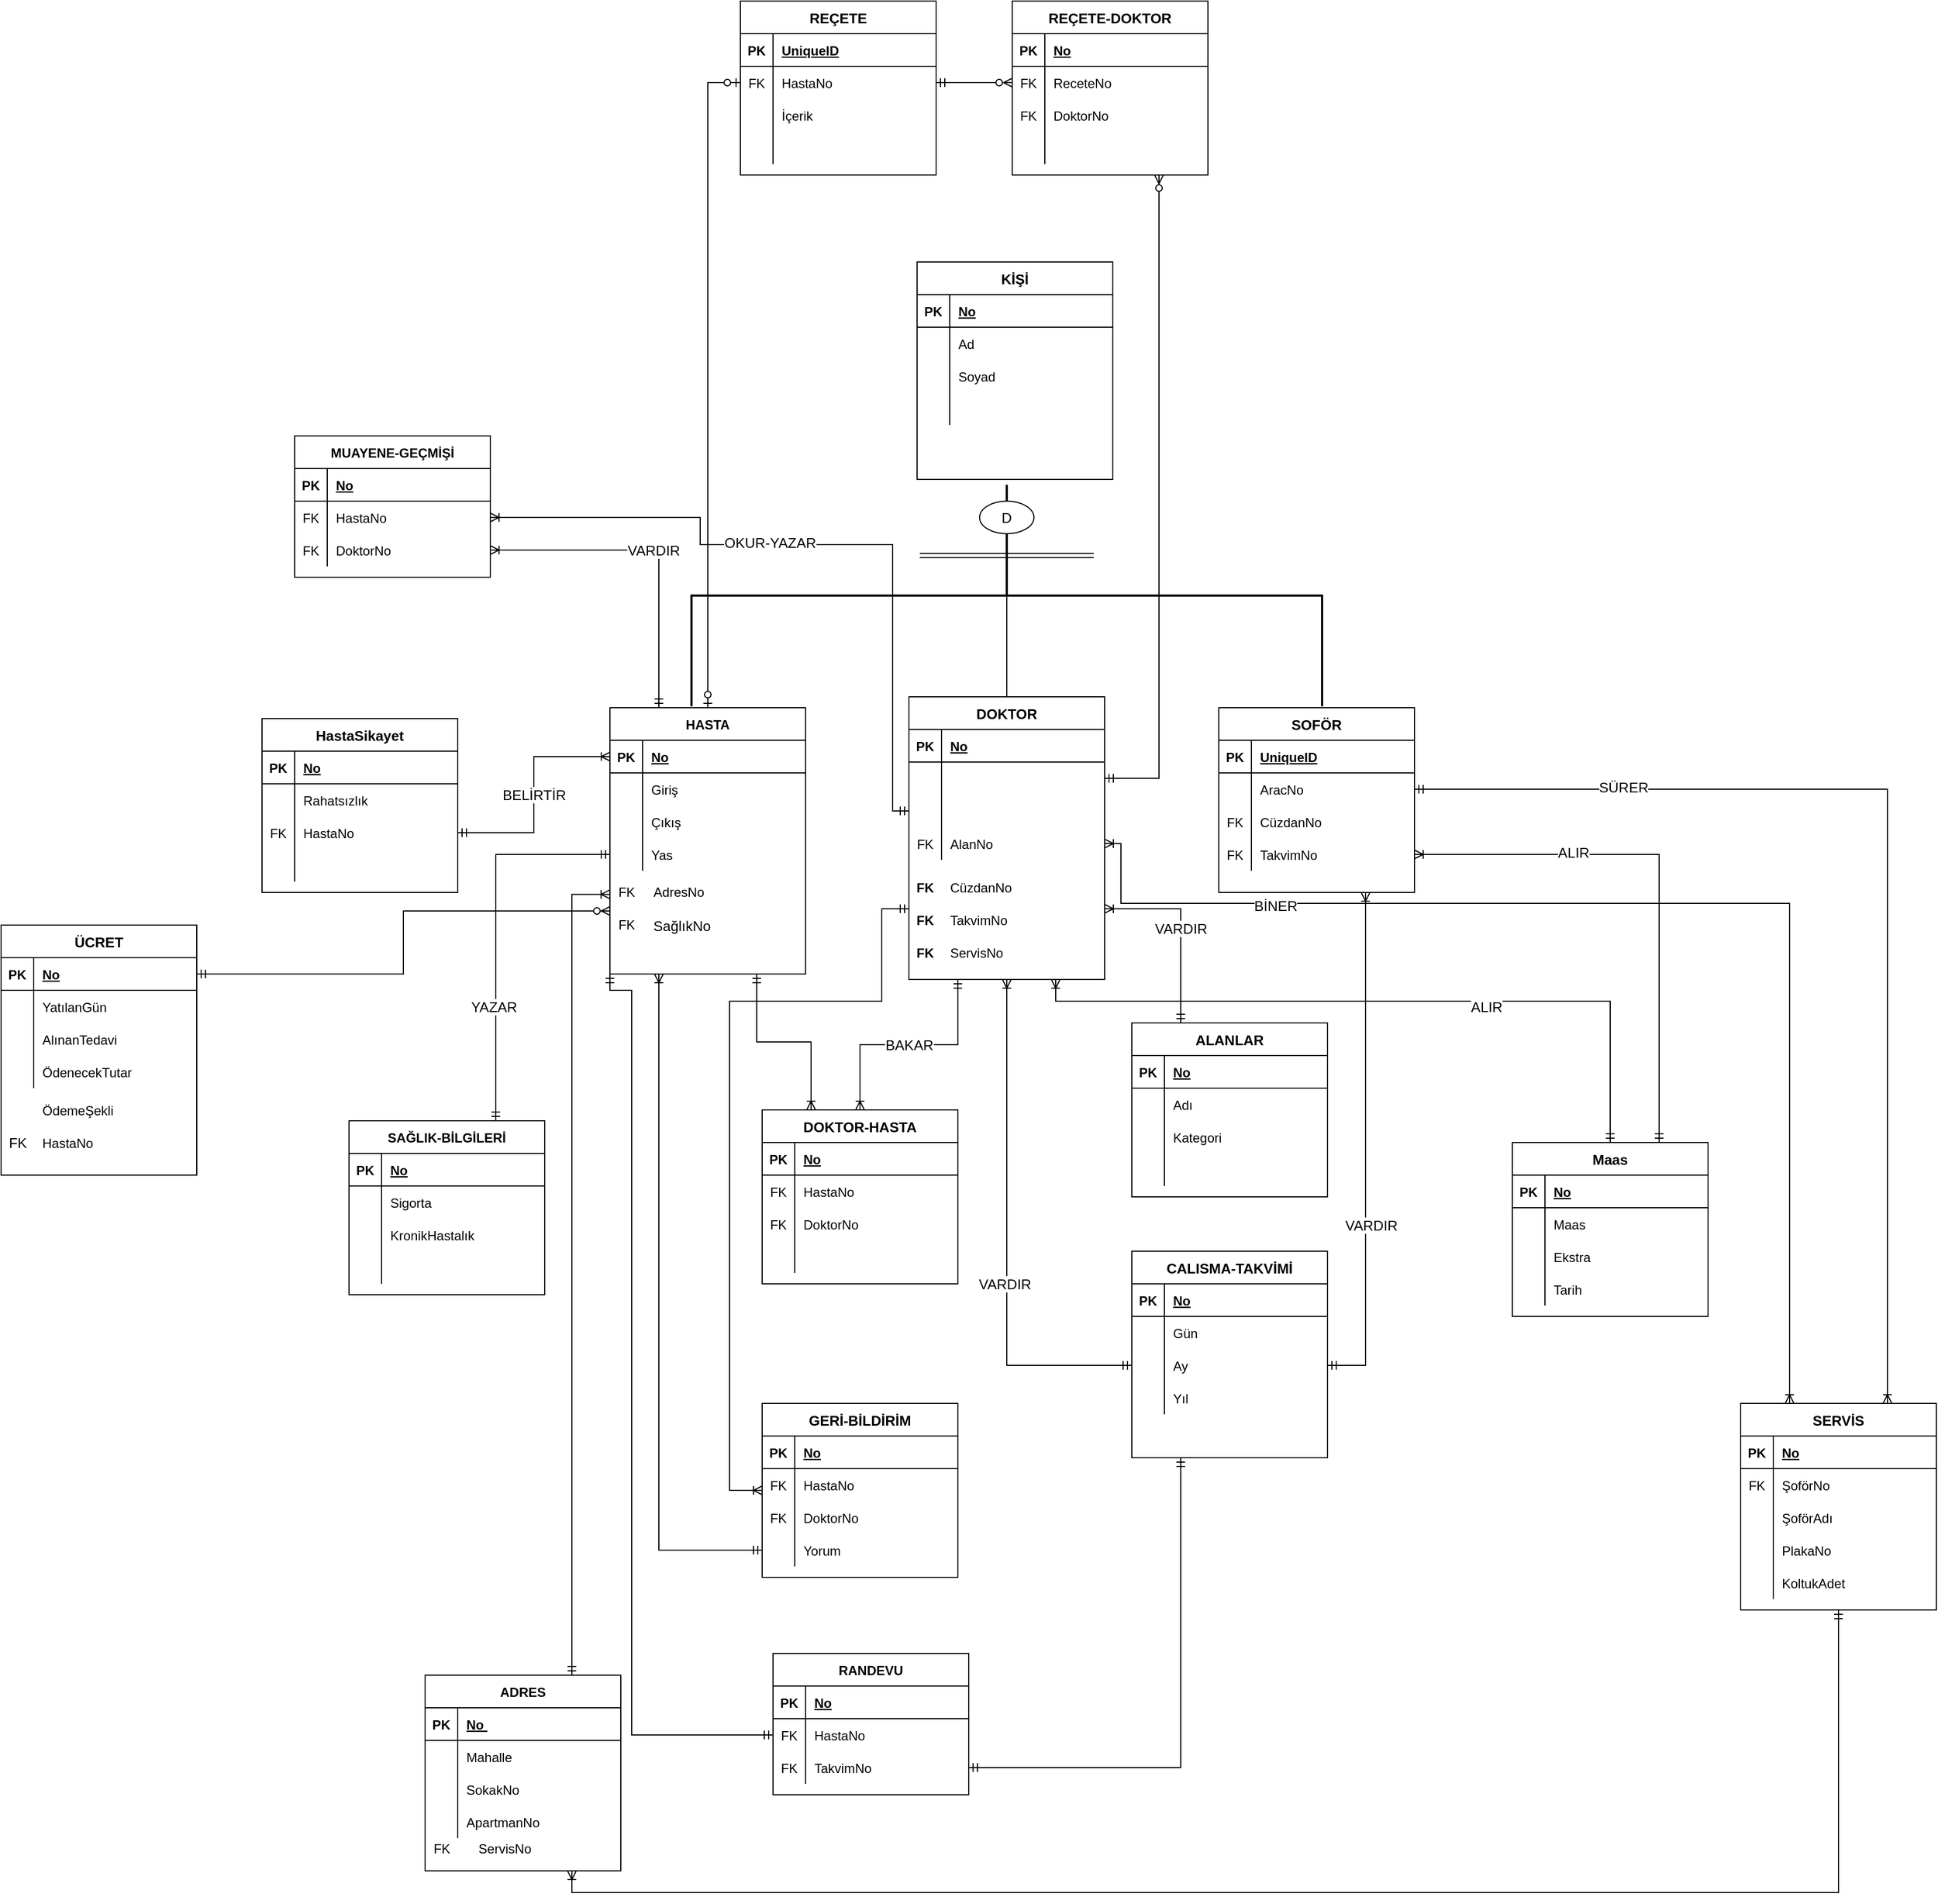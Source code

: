 <mxfile version="14.0.1" type="github">
  <diagram id="M1zv-RK6lK0hquUm6WDN" name="Page-1">
    <mxGraphModel dx="1656" dy="986" grid="1" gridSize="10" guides="1" tooltips="1" connect="1" arrows="1" fold="1" page="1" pageScale="1" pageWidth="5027" pageHeight="5069" math="0" shadow="0">
      <root>
        <mxCell id="0" />
        <mxCell id="1" parent="0" />
        <mxCell id="iCxR82LuGbeLRVv5gzeX-308" style="edgeStyle=orthogonalEdgeStyle;rounded=0;orthogonalLoop=1;jettySize=auto;html=1;exitX=0.75;exitY=1;exitDx=0;exitDy=0;entryX=0.25;entryY=0;entryDx=0;entryDy=0;startArrow=ERmandOne;startFill=0;endArrow=ERoneToMany;endFill=0;fontSize=13;" edge="1" parent="1" source="iCxR82LuGbeLRVv5gzeX-13" target="iCxR82LuGbeLRVv5gzeX-93">
          <mxGeometry relative="1" as="geometry" />
        </mxCell>
        <mxCell id="iCxR82LuGbeLRVv5gzeX-313" value="VARDIR" style="edgeStyle=orthogonalEdgeStyle;rounded=0;orthogonalLoop=1;jettySize=auto;html=1;exitX=0.25;exitY=0;exitDx=0;exitDy=0;entryX=1;entryY=0.5;entryDx=0;entryDy=0;startArrow=ERmandOne;startFill=0;endArrow=ERoneToMany;endFill=0;fontSize=13;" edge="1" parent="1" source="iCxR82LuGbeLRVv5gzeX-13" target="iCxR82LuGbeLRVv5gzeX-37">
          <mxGeometry relative="1" as="geometry" />
        </mxCell>
        <mxCell id="iCxR82LuGbeLRVv5gzeX-315" style="edgeStyle=orthogonalEdgeStyle;rounded=0;orthogonalLoop=1;jettySize=auto;html=1;exitX=0.25;exitY=1;exitDx=0;exitDy=0;startArrow=ERoneToMany;startFill=0;endArrow=ERmandOne;endFill=0;fontSize=13;" edge="1" parent="1" source="iCxR82LuGbeLRVv5gzeX-13" target="iCxR82LuGbeLRVv5gzeX-210">
          <mxGeometry relative="1" as="geometry" />
        </mxCell>
        <mxCell id="iCxR82LuGbeLRVv5gzeX-330" style="edgeStyle=orthogonalEdgeStyle;rounded=0;orthogonalLoop=1;jettySize=auto;html=1;exitX=0.5;exitY=0;exitDx=0;exitDy=0;startArrow=ERzeroToOne;startFill=1;endArrow=ERzeroToOne;endFill=1;fontSize=13;" edge="1" parent="1" source="iCxR82LuGbeLRVv5gzeX-13" target="iCxR82LuGbeLRVv5gzeX-240">
          <mxGeometry relative="1" as="geometry" />
        </mxCell>
        <mxCell id="iCxR82LuGbeLRVv5gzeX-13" value="HASTA" style="shape=table;startSize=30;container=1;collapsible=1;childLayout=tableLayout;fixedRows=1;rowLines=0;fontStyle=1;align=center;resizeLast=1;" vertex="1" parent="1">
          <mxGeometry x="980" y="810" width="180" height="245" as="geometry" />
        </mxCell>
        <mxCell id="iCxR82LuGbeLRVv5gzeX-14" value="" style="shape=partialRectangle;collapsible=0;dropTarget=0;pointerEvents=0;fillColor=none;top=0;left=0;bottom=1;right=0;points=[[0,0.5],[1,0.5]];portConstraint=eastwest;" vertex="1" parent="iCxR82LuGbeLRVv5gzeX-13">
          <mxGeometry y="30" width="180" height="30" as="geometry" />
        </mxCell>
        <mxCell id="iCxR82LuGbeLRVv5gzeX-15" value="PK" style="shape=partialRectangle;connectable=0;fillColor=none;top=0;left=0;bottom=0;right=0;fontStyle=1;overflow=hidden;" vertex="1" parent="iCxR82LuGbeLRVv5gzeX-14">
          <mxGeometry width="30" height="30" as="geometry" />
        </mxCell>
        <mxCell id="iCxR82LuGbeLRVv5gzeX-16" value="No" style="shape=partialRectangle;connectable=0;fillColor=none;top=0;left=0;bottom=0;right=0;align=left;spacingLeft=6;fontStyle=5;overflow=hidden;" vertex="1" parent="iCxR82LuGbeLRVv5gzeX-14">
          <mxGeometry x="30" width="150" height="30" as="geometry" />
        </mxCell>
        <mxCell id="iCxR82LuGbeLRVv5gzeX-17" value="" style="shape=partialRectangle;collapsible=0;dropTarget=0;pointerEvents=0;fillColor=none;top=0;left=0;bottom=0;right=0;points=[[0,0.5],[1,0.5]];portConstraint=eastwest;" vertex="1" parent="iCxR82LuGbeLRVv5gzeX-13">
          <mxGeometry y="60" width="180" height="30" as="geometry" />
        </mxCell>
        <mxCell id="iCxR82LuGbeLRVv5gzeX-18" value="" style="shape=partialRectangle;connectable=0;fillColor=none;top=0;left=0;bottom=0;right=0;editable=1;overflow=hidden;" vertex="1" parent="iCxR82LuGbeLRVv5gzeX-17">
          <mxGeometry width="30" height="30" as="geometry" />
        </mxCell>
        <mxCell id="iCxR82LuGbeLRVv5gzeX-19" value="Giriş" style="shape=partialRectangle;connectable=0;fillColor=none;top=0;left=0;bottom=0;right=0;align=left;spacingLeft=6;overflow=hidden;" vertex="1" parent="iCxR82LuGbeLRVv5gzeX-17">
          <mxGeometry x="30" width="150" height="30" as="geometry" />
        </mxCell>
        <mxCell id="iCxR82LuGbeLRVv5gzeX-20" value="" style="shape=partialRectangle;collapsible=0;dropTarget=0;pointerEvents=0;fillColor=none;top=0;left=0;bottom=0;right=0;points=[[0,0.5],[1,0.5]];portConstraint=eastwest;" vertex="1" parent="iCxR82LuGbeLRVv5gzeX-13">
          <mxGeometry y="90" width="180" height="30" as="geometry" />
        </mxCell>
        <mxCell id="iCxR82LuGbeLRVv5gzeX-21" value="" style="shape=partialRectangle;connectable=0;fillColor=none;top=0;left=0;bottom=0;right=0;editable=1;overflow=hidden;" vertex="1" parent="iCxR82LuGbeLRVv5gzeX-20">
          <mxGeometry width="30" height="30" as="geometry" />
        </mxCell>
        <mxCell id="iCxR82LuGbeLRVv5gzeX-22" value="Çıkış" style="shape=partialRectangle;connectable=0;fillColor=none;top=0;left=0;bottom=0;right=0;align=left;spacingLeft=6;overflow=hidden;" vertex="1" parent="iCxR82LuGbeLRVv5gzeX-20">
          <mxGeometry x="30" width="150" height="30" as="geometry" />
        </mxCell>
        <mxCell id="iCxR82LuGbeLRVv5gzeX-23" value="" style="shape=partialRectangle;collapsible=0;dropTarget=0;pointerEvents=0;fillColor=none;top=0;left=0;bottom=0;right=0;points=[[0,0.5],[1,0.5]];portConstraint=eastwest;" vertex="1" parent="iCxR82LuGbeLRVv5gzeX-13">
          <mxGeometry y="120" width="180" height="30" as="geometry" />
        </mxCell>
        <mxCell id="iCxR82LuGbeLRVv5gzeX-24" value="" style="shape=partialRectangle;connectable=0;fillColor=none;top=0;left=0;bottom=0;right=0;editable=1;overflow=hidden;" vertex="1" parent="iCxR82LuGbeLRVv5gzeX-23">
          <mxGeometry width="30" height="30" as="geometry" />
        </mxCell>
        <mxCell id="iCxR82LuGbeLRVv5gzeX-25" value="Yas" style="shape=partialRectangle;connectable=0;fillColor=none;top=0;left=0;bottom=0;right=0;align=left;spacingLeft=6;overflow=hidden;" vertex="1" parent="iCxR82LuGbeLRVv5gzeX-23">
          <mxGeometry x="30" width="150" height="30" as="geometry" />
        </mxCell>
        <mxCell id="iCxR82LuGbeLRVv5gzeX-27" value="SağlıkNo" style="shape=partialRectangle;connectable=0;fillColor=none;top=0;left=0;bottom=0;right=0;align=left;spacingLeft=6;overflow=hidden;spacing=4;fontSize=13;" vertex="1" parent="1">
          <mxGeometry x="1010" y="995" width="160" height="30" as="geometry" />
        </mxCell>
        <mxCell id="iCxR82LuGbeLRVv5gzeX-29" value="FK" style="text;html=1;align=center;verticalAlign=middle;resizable=0;points=[];autosize=1;" vertex="1" parent="1">
          <mxGeometry x="980" y="1000" width="30" height="20" as="geometry" />
        </mxCell>
        <mxCell id="iCxR82LuGbeLRVv5gzeX-30" value="MUAYENE-GEÇMİŞİ" style="shape=table;startSize=30;container=1;collapsible=1;childLayout=tableLayout;fixedRows=1;rowLines=0;fontStyle=1;align=center;resizeLast=1;" vertex="1" parent="1">
          <mxGeometry x="690" y="560" width="180" height="130" as="geometry" />
        </mxCell>
        <mxCell id="iCxR82LuGbeLRVv5gzeX-31" value="" style="shape=partialRectangle;collapsible=0;dropTarget=0;pointerEvents=0;fillColor=none;top=0;left=0;bottom=1;right=0;points=[[0,0.5],[1,0.5]];portConstraint=eastwest;" vertex="1" parent="iCxR82LuGbeLRVv5gzeX-30">
          <mxGeometry y="30" width="180" height="30" as="geometry" />
        </mxCell>
        <mxCell id="iCxR82LuGbeLRVv5gzeX-32" value="PK" style="shape=partialRectangle;connectable=0;fillColor=none;top=0;left=0;bottom=0;right=0;fontStyle=1;overflow=hidden;" vertex="1" parent="iCxR82LuGbeLRVv5gzeX-31">
          <mxGeometry width="30" height="30" as="geometry" />
        </mxCell>
        <mxCell id="iCxR82LuGbeLRVv5gzeX-33" value="No" style="shape=partialRectangle;connectable=0;fillColor=none;top=0;left=0;bottom=0;right=0;align=left;spacingLeft=6;fontStyle=5;overflow=hidden;" vertex="1" parent="iCxR82LuGbeLRVv5gzeX-31">
          <mxGeometry x="30" width="150" height="30" as="geometry" />
        </mxCell>
        <mxCell id="iCxR82LuGbeLRVv5gzeX-34" value="" style="shape=partialRectangle;collapsible=0;dropTarget=0;pointerEvents=0;fillColor=none;top=0;left=0;bottom=0;right=0;points=[[0,0.5],[1,0.5]];portConstraint=eastwest;" vertex="1" parent="iCxR82LuGbeLRVv5gzeX-30">
          <mxGeometry y="60" width="180" height="30" as="geometry" />
        </mxCell>
        <mxCell id="iCxR82LuGbeLRVv5gzeX-35" value="FK" style="shape=partialRectangle;connectable=0;fillColor=none;top=0;left=0;bottom=0;right=0;editable=1;overflow=hidden;" vertex="1" parent="iCxR82LuGbeLRVv5gzeX-34">
          <mxGeometry width="30" height="30" as="geometry" />
        </mxCell>
        <mxCell id="iCxR82LuGbeLRVv5gzeX-36" value="HastaNo" style="shape=partialRectangle;connectable=0;fillColor=none;top=0;left=0;bottom=0;right=0;align=left;spacingLeft=6;overflow=hidden;" vertex="1" parent="iCxR82LuGbeLRVv5gzeX-34">
          <mxGeometry x="30" width="150" height="30" as="geometry" />
        </mxCell>
        <mxCell id="iCxR82LuGbeLRVv5gzeX-37" value="" style="shape=partialRectangle;collapsible=0;dropTarget=0;pointerEvents=0;fillColor=none;top=0;left=0;bottom=0;right=0;points=[[0,0.5],[1,0.5]];portConstraint=eastwest;" vertex="1" parent="iCxR82LuGbeLRVv5gzeX-30">
          <mxGeometry y="90" width="180" height="30" as="geometry" />
        </mxCell>
        <mxCell id="iCxR82LuGbeLRVv5gzeX-38" value="FK" style="shape=partialRectangle;connectable=0;fillColor=none;top=0;left=0;bottom=0;right=0;editable=1;overflow=hidden;" vertex="1" parent="iCxR82LuGbeLRVv5gzeX-37">
          <mxGeometry width="30" height="30" as="geometry" />
        </mxCell>
        <mxCell id="iCxR82LuGbeLRVv5gzeX-39" value="DoktorNo" style="shape=partialRectangle;connectable=0;fillColor=none;top=0;left=0;bottom=0;right=0;align=left;spacingLeft=6;overflow=hidden;" vertex="1" parent="iCxR82LuGbeLRVv5gzeX-37">
          <mxGeometry x="30" width="150" height="30" as="geometry" />
        </mxCell>
        <mxCell id="iCxR82LuGbeLRVv5gzeX-334" style="edgeStyle=orthogonalEdgeStyle;rounded=0;orthogonalLoop=1;jettySize=auto;html=1;exitX=0.75;exitY=0;exitDx=0;exitDy=0;entryX=-0.005;entryY=0.586;entryDx=0;entryDy=0;entryPerimeter=0;startArrow=ERmandOne;startFill=0;endArrow=ERoneToMany;endFill=0;fontSize=13;" edge="1" parent="1" source="iCxR82LuGbeLRVv5gzeX-45" target="iCxR82LuGbeLRVv5gzeX-90">
          <mxGeometry relative="1" as="geometry" />
        </mxCell>
        <mxCell id="iCxR82LuGbeLRVv5gzeX-335" style="edgeStyle=orthogonalEdgeStyle;rounded=0;orthogonalLoop=1;jettySize=auto;html=1;exitX=0.75;exitY=1;exitDx=0;exitDy=0;entryX=0.5;entryY=1;entryDx=0;entryDy=0;startArrow=ERoneToMany;startFill=0;endArrow=ERmandOne;endFill=0;fontSize=13;" edge="1" parent="1" source="iCxR82LuGbeLRVv5gzeX-45" target="iCxR82LuGbeLRVv5gzeX-155">
          <mxGeometry relative="1" as="geometry" />
        </mxCell>
        <mxCell id="iCxR82LuGbeLRVv5gzeX-45" value="ADRES" style="shape=table;startSize=30;container=1;collapsible=1;childLayout=tableLayout;fixedRows=1;rowLines=0;fontStyle=1;align=center;resizeLast=1;" vertex="1" parent="1">
          <mxGeometry x="810" y="1700" width="180" height="180" as="geometry" />
        </mxCell>
        <mxCell id="iCxR82LuGbeLRVv5gzeX-46" value="" style="shape=partialRectangle;collapsible=0;dropTarget=0;pointerEvents=0;fillColor=none;top=0;left=0;bottom=1;right=0;points=[[0,0.5],[1,0.5]];portConstraint=eastwest;" vertex="1" parent="iCxR82LuGbeLRVv5gzeX-45">
          <mxGeometry y="30" width="180" height="30" as="geometry" />
        </mxCell>
        <mxCell id="iCxR82LuGbeLRVv5gzeX-47" value="PK" style="shape=partialRectangle;connectable=0;fillColor=none;top=0;left=0;bottom=0;right=0;fontStyle=1;overflow=hidden;" vertex="1" parent="iCxR82LuGbeLRVv5gzeX-46">
          <mxGeometry width="30" height="30" as="geometry" />
        </mxCell>
        <mxCell id="iCxR82LuGbeLRVv5gzeX-48" value="No " style="shape=partialRectangle;connectable=0;fillColor=none;top=0;left=0;bottom=0;right=0;align=left;spacingLeft=6;fontStyle=5;overflow=hidden;" vertex="1" parent="iCxR82LuGbeLRVv5gzeX-46">
          <mxGeometry x="30" width="150" height="30" as="geometry" />
        </mxCell>
        <mxCell id="iCxR82LuGbeLRVv5gzeX-49" value="" style="shape=partialRectangle;collapsible=0;dropTarget=0;pointerEvents=0;fillColor=none;top=0;left=0;bottom=0;right=0;points=[[0,0.5],[1,0.5]];portConstraint=eastwest;" vertex="1" parent="iCxR82LuGbeLRVv5gzeX-45">
          <mxGeometry y="60" width="180" height="30" as="geometry" />
        </mxCell>
        <mxCell id="iCxR82LuGbeLRVv5gzeX-50" value="" style="shape=partialRectangle;connectable=0;fillColor=none;top=0;left=0;bottom=0;right=0;editable=1;overflow=hidden;" vertex="1" parent="iCxR82LuGbeLRVv5gzeX-49">
          <mxGeometry width="30" height="30" as="geometry" />
        </mxCell>
        <mxCell id="iCxR82LuGbeLRVv5gzeX-51" value="Mahalle" style="shape=partialRectangle;connectable=0;fillColor=none;top=0;left=0;bottom=0;right=0;align=left;spacingLeft=6;overflow=hidden;" vertex="1" parent="iCxR82LuGbeLRVv5gzeX-49">
          <mxGeometry x="30" width="150" height="30" as="geometry" />
        </mxCell>
        <mxCell id="iCxR82LuGbeLRVv5gzeX-52" value="" style="shape=partialRectangle;collapsible=0;dropTarget=0;pointerEvents=0;fillColor=none;top=0;left=0;bottom=0;right=0;points=[[0,0.5],[1,0.5]];portConstraint=eastwest;" vertex="1" parent="iCxR82LuGbeLRVv5gzeX-45">
          <mxGeometry y="90" width="180" height="30" as="geometry" />
        </mxCell>
        <mxCell id="iCxR82LuGbeLRVv5gzeX-53" value="" style="shape=partialRectangle;connectable=0;fillColor=none;top=0;left=0;bottom=0;right=0;editable=1;overflow=hidden;" vertex="1" parent="iCxR82LuGbeLRVv5gzeX-52">
          <mxGeometry width="30" height="30" as="geometry" />
        </mxCell>
        <mxCell id="iCxR82LuGbeLRVv5gzeX-54" value="SokakNo" style="shape=partialRectangle;connectable=0;fillColor=none;top=0;left=0;bottom=0;right=0;align=left;spacingLeft=6;overflow=hidden;" vertex="1" parent="iCxR82LuGbeLRVv5gzeX-52">
          <mxGeometry x="30" width="150" height="30" as="geometry" />
        </mxCell>
        <mxCell id="iCxR82LuGbeLRVv5gzeX-55" value="" style="shape=partialRectangle;collapsible=0;dropTarget=0;pointerEvents=0;fillColor=none;top=0;left=0;bottom=0;right=0;points=[[0,0.5],[1,0.5]];portConstraint=eastwest;" vertex="1" parent="iCxR82LuGbeLRVv5gzeX-45">
          <mxGeometry y="120" width="180" height="30" as="geometry" />
        </mxCell>
        <mxCell id="iCxR82LuGbeLRVv5gzeX-56" value="" style="shape=partialRectangle;connectable=0;fillColor=none;top=0;left=0;bottom=0;right=0;editable=1;overflow=hidden;" vertex="1" parent="iCxR82LuGbeLRVv5gzeX-55">
          <mxGeometry width="30" height="30" as="geometry" />
        </mxCell>
        <mxCell id="iCxR82LuGbeLRVv5gzeX-57" value="ApartmanNo" style="shape=partialRectangle;connectable=0;fillColor=none;top=0;left=0;bottom=0;right=0;align=left;spacingLeft=6;overflow=hidden;" vertex="1" parent="iCxR82LuGbeLRVv5gzeX-55">
          <mxGeometry x="30" width="150" height="30" as="geometry" />
        </mxCell>
        <mxCell id="iCxR82LuGbeLRVv5gzeX-58" value="FK" style="text;html=1;align=center;verticalAlign=middle;resizable=0;points=[];autosize=1;" vertex="1" parent="1">
          <mxGeometry x="810" y="1850" width="30" height="20" as="geometry" />
        </mxCell>
        <mxCell id="iCxR82LuGbeLRVv5gzeX-59" value="ServisNo" style="text;html=1;align=center;verticalAlign=middle;resizable=0;points=[];autosize=1;" vertex="1" parent="1">
          <mxGeometry x="853" y="1850" width="60" height="20" as="geometry" />
        </mxCell>
        <mxCell id="iCxR82LuGbeLRVv5gzeX-61" value="RANDEVU" style="shape=table;startSize=30;container=1;collapsible=1;childLayout=tableLayout;fixedRows=1;rowLines=0;fontStyle=1;align=center;resizeLast=1;" vertex="1" parent="1">
          <mxGeometry x="1130" y="1680" width="180" height="130" as="geometry" />
        </mxCell>
        <mxCell id="iCxR82LuGbeLRVv5gzeX-62" value="" style="shape=partialRectangle;collapsible=0;dropTarget=0;pointerEvents=0;fillColor=none;top=0;left=0;bottom=1;right=0;points=[[0,0.5],[1,0.5]];portConstraint=eastwest;" vertex="1" parent="iCxR82LuGbeLRVv5gzeX-61">
          <mxGeometry y="30" width="180" height="30" as="geometry" />
        </mxCell>
        <mxCell id="iCxR82LuGbeLRVv5gzeX-63" value="PK" style="shape=partialRectangle;connectable=0;fillColor=none;top=0;left=0;bottom=0;right=0;fontStyle=1;overflow=hidden;" vertex="1" parent="iCxR82LuGbeLRVv5gzeX-62">
          <mxGeometry width="30" height="30" as="geometry" />
        </mxCell>
        <mxCell id="iCxR82LuGbeLRVv5gzeX-64" value="No" style="shape=partialRectangle;connectable=0;fillColor=none;top=0;left=0;bottom=0;right=0;align=left;spacingLeft=6;fontStyle=5;overflow=hidden;" vertex="1" parent="iCxR82LuGbeLRVv5gzeX-62">
          <mxGeometry x="30" width="150" height="30" as="geometry" />
        </mxCell>
        <mxCell id="iCxR82LuGbeLRVv5gzeX-65" value="" style="shape=partialRectangle;collapsible=0;dropTarget=0;pointerEvents=0;fillColor=none;top=0;left=0;bottom=0;right=0;points=[[0,0.5],[1,0.5]];portConstraint=eastwest;" vertex="1" parent="iCxR82LuGbeLRVv5gzeX-61">
          <mxGeometry y="60" width="180" height="30" as="geometry" />
        </mxCell>
        <mxCell id="iCxR82LuGbeLRVv5gzeX-66" value="FK" style="shape=partialRectangle;connectable=0;fillColor=none;top=0;left=0;bottom=0;right=0;editable=1;overflow=hidden;" vertex="1" parent="iCxR82LuGbeLRVv5gzeX-65">
          <mxGeometry width="30" height="30" as="geometry" />
        </mxCell>
        <mxCell id="iCxR82LuGbeLRVv5gzeX-67" value="HastaNo" style="shape=partialRectangle;connectable=0;fillColor=none;top=0;left=0;bottom=0;right=0;align=left;spacingLeft=6;overflow=hidden;" vertex="1" parent="iCxR82LuGbeLRVv5gzeX-65">
          <mxGeometry x="30" width="150" height="30" as="geometry" />
        </mxCell>
        <mxCell id="iCxR82LuGbeLRVv5gzeX-68" value="" style="shape=partialRectangle;collapsible=0;dropTarget=0;pointerEvents=0;fillColor=none;top=0;left=0;bottom=0;right=0;points=[[0,0.5],[1,0.5]];portConstraint=eastwest;" vertex="1" parent="iCxR82LuGbeLRVv5gzeX-61">
          <mxGeometry y="90" width="180" height="30" as="geometry" />
        </mxCell>
        <mxCell id="iCxR82LuGbeLRVv5gzeX-69" value="FK" style="shape=partialRectangle;connectable=0;fillColor=none;top=0;left=0;bottom=0;right=0;editable=1;overflow=hidden;" vertex="1" parent="iCxR82LuGbeLRVv5gzeX-68">
          <mxGeometry width="30" height="30" as="geometry" />
        </mxCell>
        <mxCell id="iCxR82LuGbeLRVv5gzeX-70" value="TakvimNo" style="shape=partialRectangle;connectable=0;fillColor=none;top=0;left=0;bottom=0;right=0;align=left;spacingLeft=6;overflow=hidden;" vertex="1" parent="iCxR82LuGbeLRVv5gzeX-68">
          <mxGeometry x="30" width="150" height="30" as="geometry" />
        </mxCell>
        <mxCell id="iCxR82LuGbeLRVv5gzeX-76" value="SAĞLIK-BİLGİLERİ" style="shape=table;startSize=30;container=1;collapsible=1;childLayout=tableLayout;fixedRows=1;rowLines=0;fontStyle=1;align=center;resizeLast=1;" vertex="1" parent="1">
          <mxGeometry x="740" y="1190" width="180" height="160" as="geometry" />
        </mxCell>
        <mxCell id="iCxR82LuGbeLRVv5gzeX-77" value="" style="shape=partialRectangle;collapsible=0;dropTarget=0;pointerEvents=0;fillColor=none;top=0;left=0;bottom=1;right=0;points=[[0,0.5],[1,0.5]];portConstraint=eastwest;" vertex="1" parent="iCxR82LuGbeLRVv5gzeX-76">
          <mxGeometry y="30" width="180" height="30" as="geometry" />
        </mxCell>
        <mxCell id="iCxR82LuGbeLRVv5gzeX-78" value="PK" style="shape=partialRectangle;connectable=0;fillColor=none;top=0;left=0;bottom=0;right=0;fontStyle=1;overflow=hidden;" vertex="1" parent="iCxR82LuGbeLRVv5gzeX-77">
          <mxGeometry width="30" height="30" as="geometry" />
        </mxCell>
        <mxCell id="iCxR82LuGbeLRVv5gzeX-79" value="No" style="shape=partialRectangle;connectable=0;fillColor=none;top=0;left=0;bottom=0;right=0;align=left;spacingLeft=6;fontStyle=5;overflow=hidden;" vertex="1" parent="iCxR82LuGbeLRVv5gzeX-77">
          <mxGeometry x="30" width="150" height="30" as="geometry" />
        </mxCell>
        <mxCell id="iCxR82LuGbeLRVv5gzeX-80" value="" style="shape=partialRectangle;collapsible=0;dropTarget=0;pointerEvents=0;fillColor=none;top=0;left=0;bottom=0;right=0;points=[[0,0.5],[1,0.5]];portConstraint=eastwest;" vertex="1" parent="iCxR82LuGbeLRVv5gzeX-76">
          <mxGeometry y="60" width="180" height="30" as="geometry" />
        </mxCell>
        <mxCell id="iCxR82LuGbeLRVv5gzeX-81" value="" style="shape=partialRectangle;connectable=0;fillColor=none;top=0;left=0;bottom=0;right=0;editable=1;overflow=hidden;" vertex="1" parent="iCxR82LuGbeLRVv5gzeX-80">
          <mxGeometry width="30" height="30" as="geometry" />
        </mxCell>
        <mxCell id="iCxR82LuGbeLRVv5gzeX-82" value="Sigorta" style="shape=partialRectangle;connectable=0;fillColor=none;top=0;left=0;bottom=0;right=0;align=left;spacingLeft=6;overflow=hidden;" vertex="1" parent="iCxR82LuGbeLRVv5gzeX-80">
          <mxGeometry x="30" width="150" height="30" as="geometry" />
        </mxCell>
        <mxCell id="iCxR82LuGbeLRVv5gzeX-83" value="" style="shape=partialRectangle;collapsible=0;dropTarget=0;pointerEvents=0;fillColor=none;top=0;left=0;bottom=0;right=0;points=[[0,0.5],[1,0.5]];portConstraint=eastwest;" vertex="1" parent="iCxR82LuGbeLRVv5gzeX-76">
          <mxGeometry y="90" width="180" height="30" as="geometry" />
        </mxCell>
        <mxCell id="iCxR82LuGbeLRVv5gzeX-84" value="" style="shape=partialRectangle;connectable=0;fillColor=none;top=0;left=0;bottom=0;right=0;editable=1;overflow=hidden;" vertex="1" parent="iCxR82LuGbeLRVv5gzeX-83">
          <mxGeometry width="30" height="30" as="geometry" />
        </mxCell>
        <mxCell id="iCxR82LuGbeLRVv5gzeX-85" value="KronikHastalık" style="shape=partialRectangle;connectable=0;fillColor=none;top=0;left=0;bottom=0;right=0;align=left;spacingLeft=6;overflow=hidden;" vertex="1" parent="iCxR82LuGbeLRVv5gzeX-83">
          <mxGeometry x="30" width="150" height="30" as="geometry" />
        </mxCell>
        <mxCell id="iCxR82LuGbeLRVv5gzeX-86" value="" style="shape=partialRectangle;collapsible=0;dropTarget=0;pointerEvents=0;fillColor=none;top=0;left=0;bottom=0;right=0;points=[[0,0.5],[1,0.5]];portConstraint=eastwest;" vertex="1" parent="iCxR82LuGbeLRVv5gzeX-76">
          <mxGeometry y="120" width="180" height="30" as="geometry" />
        </mxCell>
        <mxCell id="iCxR82LuGbeLRVv5gzeX-87" value="" style="shape=partialRectangle;connectable=0;fillColor=none;top=0;left=0;bottom=0;right=0;editable=1;overflow=hidden;" vertex="1" parent="iCxR82LuGbeLRVv5gzeX-86">
          <mxGeometry width="30" height="30" as="geometry" />
        </mxCell>
        <mxCell id="iCxR82LuGbeLRVv5gzeX-88" value="" style="shape=partialRectangle;connectable=0;fillColor=none;top=0;left=0;bottom=0;right=0;align=left;spacingLeft=6;overflow=hidden;" vertex="1" parent="iCxR82LuGbeLRVv5gzeX-86">
          <mxGeometry x="30" width="150" height="30" as="geometry" />
        </mxCell>
        <mxCell id="iCxR82LuGbeLRVv5gzeX-90" value="FK" style="text;html=1;align=center;verticalAlign=middle;resizable=0;points=[];autosize=1;" vertex="1" parent="1">
          <mxGeometry x="980" y="970" width="30" height="20" as="geometry" />
        </mxCell>
        <mxCell id="iCxR82LuGbeLRVv5gzeX-91" value="AdresNo" style="text;html=1;align=center;verticalAlign=middle;resizable=0;points=[];autosize=1;" vertex="1" parent="1">
          <mxGeometry x="1013" y="970" width="60" height="20" as="geometry" />
        </mxCell>
        <mxCell id="iCxR82LuGbeLRVv5gzeX-93" value="DOKTOR-HASTA" style="shape=table;startSize=30;container=1;collapsible=1;childLayout=tableLayout;fixedRows=1;rowLines=0;fontStyle=1;align=center;resizeLast=1;fontSize=13;" vertex="1" parent="1">
          <mxGeometry x="1120" y="1180" width="180" height="160" as="geometry" />
        </mxCell>
        <mxCell id="iCxR82LuGbeLRVv5gzeX-94" value="" style="shape=partialRectangle;collapsible=0;dropTarget=0;pointerEvents=0;fillColor=none;top=0;left=0;bottom=1;right=0;points=[[0,0.5],[1,0.5]];portConstraint=eastwest;" vertex="1" parent="iCxR82LuGbeLRVv5gzeX-93">
          <mxGeometry y="30" width="180" height="30" as="geometry" />
        </mxCell>
        <mxCell id="iCxR82LuGbeLRVv5gzeX-95" value="PK" style="shape=partialRectangle;connectable=0;fillColor=none;top=0;left=0;bottom=0;right=0;fontStyle=1;overflow=hidden;" vertex="1" parent="iCxR82LuGbeLRVv5gzeX-94">
          <mxGeometry width="30" height="30" as="geometry" />
        </mxCell>
        <mxCell id="iCxR82LuGbeLRVv5gzeX-96" value="No" style="shape=partialRectangle;connectable=0;fillColor=none;top=0;left=0;bottom=0;right=0;align=left;spacingLeft=6;fontStyle=5;overflow=hidden;" vertex="1" parent="iCxR82LuGbeLRVv5gzeX-94">
          <mxGeometry x="30" width="150" height="30" as="geometry" />
        </mxCell>
        <mxCell id="iCxR82LuGbeLRVv5gzeX-97" value="" style="shape=partialRectangle;collapsible=0;dropTarget=0;pointerEvents=0;fillColor=none;top=0;left=0;bottom=0;right=0;points=[[0,0.5],[1,0.5]];portConstraint=eastwest;" vertex="1" parent="iCxR82LuGbeLRVv5gzeX-93">
          <mxGeometry y="60" width="180" height="30" as="geometry" />
        </mxCell>
        <mxCell id="iCxR82LuGbeLRVv5gzeX-98" value="FK" style="shape=partialRectangle;connectable=0;fillColor=none;top=0;left=0;bottom=0;right=0;editable=1;overflow=hidden;" vertex="1" parent="iCxR82LuGbeLRVv5gzeX-97">
          <mxGeometry width="30" height="30" as="geometry" />
        </mxCell>
        <mxCell id="iCxR82LuGbeLRVv5gzeX-99" value="HastaNo" style="shape=partialRectangle;connectable=0;fillColor=none;top=0;left=0;bottom=0;right=0;align=left;spacingLeft=6;overflow=hidden;" vertex="1" parent="iCxR82LuGbeLRVv5gzeX-97">
          <mxGeometry x="30" width="150" height="30" as="geometry" />
        </mxCell>
        <mxCell id="iCxR82LuGbeLRVv5gzeX-100" value="" style="shape=partialRectangle;collapsible=0;dropTarget=0;pointerEvents=0;fillColor=none;top=0;left=0;bottom=0;right=0;points=[[0,0.5],[1,0.5]];portConstraint=eastwest;" vertex="1" parent="iCxR82LuGbeLRVv5gzeX-93">
          <mxGeometry y="90" width="180" height="30" as="geometry" />
        </mxCell>
        <mxCell id="iCxR82LuGbeLRVv5gzeX-101" value="FK" style="shape=partialRectangle;connectable=0;fillColor=none;top=0;left=0;bottom=0;right=0;editable=1;overflow=hidden;" vertex="1" parent="iCxR82LuGbeLRVv5gzeX-100">
          <mxGeometry width="30" height="30" as="geometry" />
        </mxCell>
        <mxCell id="iCxR82LuGbeLRVv5gzeX-102" value="DoktorNo" style="shape=partialRectangle;connectable=0;fillColor=none;top=0;left=0;bottom=0;right=0;align=left;spacingLeft=6;overflow=hidden;" vertex="1" parent="iCxR82LuGbeLRVv5gzeX-100">
          <mxGeometry x="30" width="150" height="30" as="geometry" />
        </mxCell>
        <mxCell id="iCxR82LuGbeLRVv5gzeX-103" value="" style="shape=partialRectangle;collapsible=0;dropTarget=0;pointerEvents=0;fillColor=none;top=0;left=0;bottom=0;right=0;points=[[0,0.5],[1,0.5]];portConstraint=eastwest;" vertex="1" parent="iCxR82LuGbeLRVv5gzeX-93">
          <mxGeometry y="120" width="180" height="30" as="geometry" />
        </mxCell>
        <mxCell id="iCxR82LuGbeLRVv5gzeX-104" value="" style="shape=partialRectangle;connectable=0;fillColor=none;top=0;left=0;bottom=0;right=0;editable=1;overflow=hidden;" vertex="1" parent="iCxR82LuGbeLRVv5gzeX-103">
          <mxGeometry width="30" height="30" as="geometry" />
        </mxCell>
        <mxCell id="iCxR82LuGbeLRVv5gzeX-105" value="" style="shape=partialRectangle;connectable=0;fillColor=none;top=0;left=0;bottom=0;right=0;align=left;spacingLeft=6;overflow=hidden;" vertex="1" parent="iCxR82LuGbeLRVv5gzeX-103">
          <mxGeometry x="30" width="150" height="30" as="geometry" />
        </mxCell>
        <mxCell id="iCxR82LuGbeLRVv5gzeX-120" value="CüzdanNo" style="shape=partialRectangle;connectable=0;fillColor=none;top=0;left=0;bottom=0;right=0;align=left;spacingLeft=6;overflow=hidden;" vertex="1" parent="1">
          <mxGeometry x="1285" y="960" width="150" height="30" as="geometry" />
        </mxCell>
        <mxCell id="iCxR82LuGbeLRVv5gzeX-121" value="TakvimNo" style="shape=partialRectangle;connectable=0;fillColor=none;top=0;left=0;bottom=0;right=0;align=left;spacingLeft=6;overflow=hidden;" vertex="1" parent="1">
          <mxGeometry x="1285" y="990" width="150" height="30" as="geometry" />
        </mxCell>
        <mxCell id="iCxR82LuGbeLRVv5gzeX-122" value="ServisNo" style="shape=partialRectangle;connectable=0;fillColor=none;top=0;left=0;bottom=0;right=0;align=left;spacingLeft=6;overflow=hidden;" vertex="1" parent="1">
          <mxGeometry x="1285" y="1020" width="150" height="30" as="geometry" />
        </mxCell>
        <mxCell id="iCxR82LuGbeLRVv5gzeX-127" value="ALANLAR" style="shape=table;startSize=30;container=1;collapsible=1;childLayout=tableLayout;fixedRows=1;rowLines=0;fontStyle=1;align=center;resizeLast=1;fontSize=13;" vertex="1" parent="1">
          <mxGeometry x="1460" y="1100" width="180" height="160" as="geometry" />
        </mxCell>
        <mxCell id="iCxR82LuGbeLRVv5gzeX-128" value="" style="shape=partialRectangle;collapsible=0;dropTarget=0;pointerEvents=0;fillColor=none;top=0;left=0;bottom=1;right=0;points=[[0,0.5],[1,0.5]];portConstraint=eastwest;" vertex="1" parent="iCxR82LuGbeLRVv5gzeX-127">
          <mxGeometry y="30" width="180" height="30" as="geometry" />
        </mxCell>
        <mxCell id="iCxR82LuGbeLRVv5gzeX-129" value="PK" style="shape=partialRectangle;connectable=0;fillColor=none;top=0;left=0;bottom=0;right=0;fontStyle=1;overflow=hidden;" vertex="1" parent="iCxR82LuGbeLRVv5gzeX-128">
          <mxGeometry width="30" height="30" as="geometry" />
        </mxCell>
        <mxCell id="iCxR82LuGbeLRVv5gzeX-130" value="No" style="shape=partialRectangle;connectable=0;fillColor=none;top=0;left=0;bottom=0;right=0;align=left;spacingLeft=6;fontStyle=5;overflow=hidden;" vertex="1" parent="iCxR82LuGbeLRVv5gzeX-128">
          <mxGeometry x="30" width="150" height="30" as="geometry" />
        </mxCell>
        <mxCell id="iCxR82LuGbeLRVv5gzeX-131" value="" style="shape=partialRectangle;collapsible=0;dropTarget=0;pointerEvents=0;fillColor=none;top=0;left=0;bottom=0;right=0;points=[[0,0.5],[1,0.5]];portConstraint=eastwest;" vertex="1" parent="iCxR82LuGbeLRVv5gzeX-127">
          <mxGeometry y="60" width="180" height="30" as="geometry" />
        </mxCell>
        <mxCell id="iCxR82LuGbeLRVv5gzeX-132" value="" style="shape=partialRectangle;connectable=0;fillColor=none;top=0;left=0;bottom=0;right=0;editable=1;overflow=hidden;" vertex="1" parent="iCxR82LuGbeLRVv5gzeX-131">
          <mxGeometry width="30" height="30" as="geometry" />
        </mxCell>
        <mxCell id="iCxR82LuGbeLRVv5gzeX-133" value="Adı" style="shape=partialRectangle;connectable=0;fillColor=none;top=0;left=0;bottom=0;right=0;align=left;spacingLeft=6;overflow=hidden;" vertex="1" parent="iCxR82LuGbeLRVv5gzeX-131">
          <mxGeometry x="30" width="150" height="30" as="geometry" />
        </mxCell>
        <mxCell id="iCxR82LuGbeLRVv5gzeX-134" value="" style="shape=partialRectangle;collapsible=0;dropTarget=0;pointerEvents=0;fillColor=none;top=0;left=0;bottom=0;right=0;points=[[0,0.5],[1,0.5]];portConstraint=eastwest;" vertex="1" parent="iCxR82LuGbeLRVv5gzeX-127">
          <mxGeometry y="90" width="180" height="30" as="geometry" />
        </mxCell>
        <mxCell id="iCxR82LuGbeLRVv5gzeX-135" value="" style="shape=partialRectangle;connectable=0;fillColor=none;top=0;left=0;bottom=0;right=0;editable=1;overflow=hidden;" vertex="1" parent="iCxR82LuGbeLRVv5gzeX-134">
          <mxGeometry width="30" height="30" as="geometry" />
        </mxCell>
        <mxCell id="iCxR82LuGbeLRVv5gzeX-136" value="Kategori" style="shape=partialRectangle;connectable=0;fillColor=none;top=0;left=0;bottom=0;right=0;align=left;spacingLeft=6;overflow=hidden;" vertex="1" parent="iCxR82LuGbeLRVv5gzeX-134">
          <mxGeometry x="30" width="150" height="30" as="geometry" />
        </mxCell>
        <mxCell id="iCxR82LuGbeLRVv5gzeX-137" value="" style="shape=partialRectangle;collapsible=0;dropTarget=0;pointerEvents=0;fillColor=none;top=0;left=0;bottom=0;right=0;points=[[0,0.5],[1,0.5]];portConstraint=eastwest;" vertex="1" parent="iCxR82LuGbeLRVv5gzeX-127">
          <mxGeometry y="120" width="180" height="30" as="geometry" />
        </mxCell>
        <mxCell id="iCxR82LuGbeLRVv5gzeX-138" value="" style="shape=partialRectangle;connectable=0;fillColor=none;top=0;left=0;bottom=0;right=0;editable=1;overflow=hidden;" vertex="1" parent="iCxR82LuGbeLRVv5gzeX-137">
          <mxGeometry width="30" height="30" as="geometry" />
        </mxCell>
        <mxCell id="iCxR82LuGbeLRVv5gzeX-139" value="" style="shape=partialRectangle;connectable=0;fillColor=none;top=0;left=0;bottom=0;right=0;align=left;spacingLeft=6;overflow=hidden;" vertex="1" parent="iCxR82LuGbeLRVv5gzeX-137">
          <mxGeometry x="30" width="150" height="30" as="geometry" />
        </mxCell>
        <mxCell id="iCxR82LuGbeLRVv5gzeX-140" value="Maas" style="shape=table;startSize=30;container=1;collapsible=1;childLayout=tableLayout;fixedRows=1;rowLines=0;fontStyle=1;align=center;resizeLast=1;fontSize=13;" vertex="1" parent="1">
          <mxGeometry x="1810" y="1210" width="180" height="160" as="geometry" />
        </mxCell>
        <mxCell id="iCxR82LuGbeLRVv5gzeX-141" value="" style="shape=partialRectangle;collapsible=0;dropTarget=0;pointerEvents=0;fillColor=none;top=0;left=0;bottom=1;right=0;points=[[0,0.5],[1,0.5]];portConstraint=eastwest;" vertex="1" parent="iCxR82LuGbeLRVv5gzeX-140">
          <mxGeometry y="30" width="180" height="30" as="geometry" />
        </mxCell>
        <mxCell id="iCxR82LuGbeLRVv5gzeX-142" value="PK" style="shape=partialRectangle;connectable=0;fillColor=none;top=0;left=0;bottom=0;right=0;fontStyle=1;overflow=hidden;" vertex="1" parent="iCxR82LuGbeLRVv5gzeX-141">
          <mxGeometry width="30" height="30" as="geometry" />
        </mxCell>
        <mxCell id="iCxR82LuGbeLRVv5gzeX-143" value="No" style="shape=partialRectangle;connectable=0;fillColor=none;top=0;left=0;bottom=0;right=0;align=left;spacingLeft=6;fontStyle=5;overflow=hidden;" vertex="1" parent="iCxR82LuGbeLRVv5gzeX-141">
          <mxGeometry x="30" width="150" height="30" as="geometry" />
        </mxCell>
        <mxCell id="iCxR82LuGbeLRVv5gzeX-144" value="" style="shape=partialRectangle;collapsible=0;dropTarget=0;pointerEvents=0;fillColor=none;top=0;left=0;bottom=0;right=0;points=[[0,0.5],[1,0.5]];portConstraint=eastwest;" vertex="1" parent="iCxR82LuGbeLRVv5gzeX-140">
          <mxGeometry y="60" width="180" height="30" as="geometry" />
        </mxCell>
        <mxCell id="iCxR82LuGbeLRVv5gzeX-145" value="" style="shape=partialRectangle;connectable=0;fillColor=none;top=0;left=0;bottom=0;right=0;editable=1;overflow=hidden;" vertex="1" parent="iCxR82LuGbeLRVv5gzeX-144">
          <mxGeometry width="30" height="30" as="geometry" />
        </mxCell>
        <mxCell id="iCxR82LuGbeLRVv5gzeX-146" value="Maas" style="shape=partialRectangle;connectable=0;fillColor=none;top=0;left=0;bottom=0;right=0;align=left;spacingLeft=6;overflow=hidden;" vertex="1" parent="iCxR82LuGbeLRVv5gzeX-144">
          <mxGeometry x="30" width="150" height="30" as="geometry" />
        </mxCell>
        <mxCell id="iCxR82LuGbeLRVv5gzeX-147" value="" style="shape=partialRectangle;collapsible=0;dropTarget=0;pointerEvents=0;fillColor=none;top=0;left=0;bottom=0;right=0;points=[[0,0.5],[1,0.5]];portConstraint=eastwest;" vertex="1" parent="iCxR82LuGbeLRVv5gzeX-140">
          <mxGeometry y="90" width="180" height="30" as="geometry" />
        </mxCell>
        <mxCell id="iCxR82LuGbeLRVv5gzeX-148" value="" style="shape=partialRectangle;connectable=0;fillColor=none;top=0;left=0;bottom=0;right=0;editable=1;overflow=hidden;" vertex="1" parent="iCxR82LuGbeLRVv5gzeX-147">
          <mxGeometry width="30" height="30" as="geometry" />
        </mxCell>
        <mxCell id="iCxR82LuGbeLRVv5gzeX-149" value="Ekstra" style="shape=partialRectangle;connectable=0;fillColor=none;top=0;left=0;bottom=0;right=0;align=left;spacingLeft=6;overflow=hidden;" vertex="1" parent="iCxR82LuGbeLRVv5gzeX-147">
          <mxGeometry x="30" width="150" height="30" as="geometry" />
        </mxCell>
        <mxCell id="iCxR82LuGbeLRVv5gzeX-150" value="" style="shape=partialRectangle;collapsible=0;dropTarget=0;pointerEvents=0;fillColor=none;top=0;left=0;bottom=0;right=0;points=[[0,0.5],[1,0.5]];portConstraint=eastwest;" vertex="1" parent="iCxR82LuGbeLRVv5gzeX-140">
          <mxGeometry y="120" width="180" height="30" as="geometry" />
        </mxCell>
        <mxCell id="iCxR82LuGbeLRVv5gzeX-151" value="" style="shape=partialRectangle;connectable=0;fillColor=none;top=0;left=0;bottom=0;right=0;editable=1;overflow=hidden;" vertex="1" parent="iCxR82LuGbeLRVv5gzeX-150">
          <mxGeometry width="30" height="30" as="geometry" />
        </mxCell>
        <mxCell id="iCxR82LuGbeLRVv5gzeX-152" value="Tarih" style="shape=partialRectangle;connectable=0;fillColor=none;top=0;left=0;bottom=0;right=0;align=left;spacingLeft=6;overflow=hidden;" vertex="1" parent="iCxR82LuGbeLRVv5gzeX-150">
          <mxGeometry x="30" width="150" height="30" as="geometry" />
        </mxCell>
        <mxCell id="iCxR82LuGbeLRVv5gzeX-155" value="SERVİS" style="shape=table;startSize=30;container=1;collapsible=1;childLayout=tableLayout;fixedRows=1;rowLines=0;fontStyle=1;align=center;resizeLast=1;fontSize=13;" vertex="1" parent="1">
          <mxGeometry x="2020" y="1450" width="180" height="190" as="geometry" />
        </mxCell>
        <mxCell id="iCxR82LuGbeLRVv5gzeX-156" value="" style="shape=partialRectangle;collapsible=0;dropTarget=0;pointerEvents=0;fillColor=none;top=0;left=0;bottom=1;right=0;points=[[0,0.5],[1,0.5]];portConstraint=eastwest;" vertex="1" parent="iCxR82LuGbeLRVv5gzeX-155">
          <mxGeometry y="30" width="180" height="30" as="geometry" />
        </mxCell>
        <mxCell id="iCxR82LuGbeLRVv5gzeX-157" value="PK" style="shape=partialRectangle;connectable=0;fillColor=none;top=0;left=0;bottom=0;right=0;fontStyle=1;overflow=hidden;" vertex="1" parent="iCxR82LuGbeLRVv5gzeX-156">
          <mxGeometry width="30" height="30" as="geometry" />
        </mxCell>
        <mxCell id="iCxR82LuGbeLRVv5gzeX-158" value="No" style="shape=partialRectangle;connectable=0;fillColor=none;top=0;left=0;bottom=0;right=0;align=left;spacingLeft=6;fontStyle=5;overflow=hidden;" vertex="1" parent="iCxR82LuGbeLRVv5gzeX-156">
          <mxGeometry x="30" width="150" height="30" as="geometry" />
        </mxCell>
        <mxCell id="iCxR82LuGbeLRVv5gzeX-169" value="" style="shape=partialRectangle;collapsible=0;dropTarget=0;pointerEvents=0;fillColor=none;top=0;left=0;bottom=0;right=0;points=[[0,0.5],[1,0.5]];portConstraint=eastwest;" vertex="1" parent="iCxR82LuGbeLRVv5gzeX-155">
          <mxGeometry y="60" width="180" height="30" as="geometry" />
        </mxCell>
        <mxCell id="iCxR82LuGbeLRVv5gzeX-170" value="FK" style="shape=partialRectangle;connectable=0;fillColor=none;top=0;left=0;bottom=0;right=0;editable=1;overflow=hidden;" vertex="1" parent="iCxR82LuGbeLRVv5gzeX-169">
          <mxGeometry width="30" height="30" as="geometry" />
        </mxCell>
        <mxCell id="iCxR82LuGbeLRVv5gzeX-171" value="ŞoförNo" style="shape=partialRectangle;connectable=0;fillColor=none;top=0;left=0;bottom=0;right=0;align=left;spacingLeft=6;overflow=hidden;" vertex="1" parent="iCxR82LuGbeLRVv5gzeX-169">
          <mxGeometry x="30" width="150" height="30" as="geometry" />
        </mxCell>
        <mxCell id="iCxR82LuGbeLRVv5gzeX-159" value="" style="shape=partialRectangle;collapsible=0;dropTarget=0;pointerEvents=0;fillColor=none;top=0;left=0;bottom=0;right=0;points=[[0,0.5],[1,0.5]];portConstraint=eastwest;" vertex="1" parent="iCxR82LuGbeLRVv5gzeX-155">
          <mxGeometry y="90" width="180" height="30" as="geometry" />
        </mxCell>
        <mxCell id="iCxR82LuGbeLRVv5gzeX-160" value="" style="shape=partialRectangle;connectable=0;fillColor=none;top=0;left=0;bottom=0;right=0;editable=1;overflow=hidden;" vertex="1" parent="iCxR82LuGbeLRVv5gzeX-159">
          <mxGeometry width="30" height="30" as="geometry" />
        </mxCell>
        <mxCell id="iCxR82LuGbeLRVv5gzeX-161" value="ŞoförAdı" style="shape=partialRectangle;connectable=0;fillColor=none;top=0;left=0;bottom=0;right=0;align=left;spacingLeft=6;overflow=hidden;" vertex="1" parent="iCxR82LuGbeLRVv5gzeX-159">
          <mxGeometry x="30" width="150" height="30" as="geometry" />
        </mxCell>
        <mxCell id="iCxR82LuGbeLRVv5gzeX-162" value="" style="shape=partialRectangle;collapsible=0;dropTarget=0;pointerEvents=0;fillColor=none;top=0;left=0;bottom=0;right=0;points=[[0,0.5],[1,0.5]];portConstraint=eastwest;" vertex="1" parent="iCxR82LuGbeLRVv5gzeX-155">
          <mxGeometry y="120" width="180" height="30" as="geometry" />
        </mxCell>
        <mxCell id="iCxR82LuGbeLRVv5gzeX-163" value="" style="shape=partialRectangle;connectable=0;fillColor=none;top=0;left=0;bottom=0;right=0;editable=1;overflow=hidden;" vertex="1" parent="iCxR82LuGbeLRVv5gzeX-162">
          <mxGeometry width="30" height="30" as="geometry" />
        </mxCell>
        <mxCell id="iCxR82LuGbeLRVv5gzeX-164" value="PlakaNo" style="shape=partialRectangle;connectable=0;fillColor=none;top=0;left=0;bottom=0;right=0;align=left;spacingLeft=6;overflow=hidden;" vertex="1" parent="iCxR82LuGbeLRVv5gzeX-162">
          <mxGeometry x="30" width="150" height="30" as="geometry" />
        </mxCell>
        <mxCell id="iCxR82LuGbeLRVv5gzeX-165" value="" style="shape=partialRectangle;collapsible=0;dropTarget=0;pointerEvents=0;fillColor=none;top=0;left=0;bottom=0;right=0;points=[[0,0.5],[1,0.5]];portConstraint=eastwest;" vertex="1" parent="iCxR82LuGbeLRVv5gzeX-155">
          <mxGeometry y="150" width="180" height="30" as="geometry" />
        </mxCell>
        <mxCell id="iCxR82LuGbeLRVv5gzeX-166" value="" style="shape=partialRectangle;connectable=0;fillColor=none;top=0;left=0;bottom=0;right=0;editable=1;overflow=hidden;" vertex="1" parent="iCxR82LuGbeLRVv5gzeX-165">
          <mxGeometry width="30" height="30" as="geometry" />
        </mxCell>
        <mxCell id="iCxR82LuGbeLRVv5gzeX-167" value="KoltukAdet" style="shape=partialRectangle;connectable=0;fillColor=none;top=0;left=0;bottom=0;right=0;align=left;spacingLeft=6;overflow=hidden;" vertex="1" parent="iCxR82LuGbeLRVv5gzeX-165">
          <mxGeometry x="30" width="150" height="30" as="geometry" />
        </mxCell>
        <mxCell id="iCxR82LuGbeLRVv5gzeX-350" style="edgeStyle=orthogonalEdgeStyle;rounded=0;orthogonalLoop=1;jettySize=auto;html=1;exitX=0.25;exitY=1;exitDx=0;exitDy=0;entryX=1;entryY=0.5;entryDx=0;entryDy=0;startArrow=ERmandOne;startFill=0;endArrow=ERmandOne;endFill=0;fontSize=13;" edge="1" parent="1" source="iCxR82LuGbeLRVv5gzeX-177" target="iCxR82LuGbeLRVv5gzeX-68">
          <mxGeometry relative="1" as="geometry" />
        </mxCell>
        <mxCell id="iCxR82LuGbeLRVv5gzeX-177" value="CALISMA-TAKVİMİ" style="shape=table;startSize=30;container=1;collapsible=1;childLayout=tableLayout;fixedRows=1;rowLines=0;fontStyle=1;align=center;resizeLast=1;fontSize=13;" vertex="1" parent="1">
          <mxGeometry x="1460" y="1310" width="180" height="190" as="geometry" />
        </mxCell>
        <mxCell id="iCxR82LuGbeLRVv5gzeX-178" value="" style="shape=partialRectangle;collapsible=0;dropTarget=0;pointerEvents=0;fillColor=none;top=0;left=0;bottom=1;right=0;points=[[0,0.5],[1,0.5]];portConstraint=eastwest;" vertex="1" parent="iCxR82LuGbeLRVv5gzeX-177">
          <mxGeometry y="30" width="180" height="30" as="geometry" />
        </mxCell>
        <mxCell id="iCxR82LuGbeLRVv5gzeX-179" value="PK" style="shape=partialRectangle;connectable=0;fillColor=none;top=0;left=0;bottom=0;right=0;fontStyle=1;overflow=hidden;" vertex="1" parent="iCxR82LuGbeLRVv5gzeX-178">
          <mxGeometry width="30" height="30" as="geometry" />
        </mxCell>
        <mxCell id="iCxR82LuGbeLRVv5gzeX-180" value="No" style="shape=partialRectangle;connectable=0;fillColor=none;top=0;left=0;bottom=0;right=0;align=left;spacingLeft=6;fontStyle=5;overflow=hidden;" vertex="1" parent="iCxR82LuGbeLRVv5gzeX-178">
          <mxGeometry x="30" width="150" height="30" as="geometry" />
        </mxCell>
        <mxCell id="iCxR82LuGbeLRVv5gzeX-181" value="" style="shape=partialRectangle;collapsible=0;dropTarget=0;pointerEvents=0;fillColor=none;top=0;left=0;bottom=0;right=0;points=[[0,0.5],[1,0.5]];portConstraint=eastwest;" vertex="1" parent="iCxR82LuGbeLRVv5gzeX-177">
          <mxGeometry y="60" width="180" height="30" as="geometry" />
        </mxCell>
        <mxCell id="iCxR82LuGbeLRVv5gzeX-182" value="" style="shape=partialRectangle;connectable=0;fillColor=none;top=0;left=0;bottom=0;right=0;editable=1;overflow=hidden;" vertex="1" parent="iCxR82LuGbeLRVv5gzeX-181">
          <mxGeometry width="30" height="30" as="geometry" />
        </mxCell>
        <mxCell id="iCxR82LuGbeLRVv5gzeX-183" value="Gün" style="shape=partialRectangle;connectable=0;fillColor=none;top=0;left=0;bottom=0;right=0;align=left;spacingLeft=6;overflow=hidden;" vertex="1" parent="iCxR82LuGbeLRVv5gzeX-181">
          <mxGeometry x="30" width="150" height="30" as="geometry" />
        </mxCell>
        <mxCell id="iCxR82LuGbeLRVv5gzeX-184" value="" style="shape=partialRectangle;collapsible=0;dropTarget=0;pointerEvents=0;fillColor=none;top=0;left=0;bottom=0;right=0;points=[[0,0.5],[1,0.5]];portConstraint=eastwest;" vertex="1" parent="iCxR82LuGbeLRVv5gzeX-177">
          <mxGeometry y="90" width="180" height="30" as="geometry" />
        </mxCell>
        <mxCell id="iCxR82LuGbeLRVv5gzeX-185" value="" style="shape=partialRectangle;connectable=0;fillColor=none;top=0;left=0;bottom=0;right=0;editable=1;overflow=hidden;" vertex="1" parent="iCxR82LuGbeLRVv5gzeX-184">
          <mxGeometry width="30" height="30" as="geometry" />
        </mxCell>
        <mxCell id="iCxR82LuGbeLRVv5gzeX-186" value="Ay" style="shape=partialRectangle;connectable=0;fillColor=none;top=0;left=0;bottom=0;right=0;align=left;spacingLeft=6;overflow=hidden;" vertex="1" parent="iCxR82LuGbeLRVv5gzeX-184">
          <mxGeometry x="30" width="150" height="30" as="geometry" />
        </mxCell>
        <mxCell id="iCxR82LuGbeLRVv5gzeX-187" value="" style="shape=partialRectangle;collapsible=0;dropTarget=0;pointerEvents=0;fillColor=none;top=0;left=0;bottom=0;right=0;points=[[0,0.5],[1,0.5]];portConstraint=eastwest;" vertex="1" parent="iCxR82LuGbeLRVv5gzeX-177">
          <mxGeometry y="120" width="180" height="30" as="geometry" />
        </mxCell>
        <mxCell id="iCxR82LuGbeLRVv5gzeX-188" value="" style="shape=partialRectangle;connectable=0;fillColor=none;top=0;left=0;bottom=0;right=0;editable=1;overflow=hidden;" vertex="1" parent="iCxR82LuGbeLRVv5gzeX-187">
          <mxGeometry width="30" height="30" as="geometry" />
        </mxCell>
        <mxCell id="iCxR82LuGbeLRVv5gzeX-189" value="Yıl" style="shape=partialRectangle;connectable=0;fillColor=none;top=0;left=0;bottom=0;right=0;align=left;spacingLeft=6;overflow=hidden;" vertex="1" parent="iCxR82LuGbeLRVv5gzeX-187">
          <mxGeometry x="30" width="150" height="30" as="geometry" />
        </mxCell>
        <mxCell id="iCxR82LuGbeLRVv5gzeX-200" value="GERİ-BİLDİRİM" style="shape=table;startSize=30;container=1;collapsible=1;childLayout=tableLayout;fixedRows=1;rowLines=0;fontStyle=1;align=center;resizeLast=1;fontSize=13;" vertex="1" parent="1">
          <mxGeometry x="1120" y="1450" width="180" height="160" as="geometry" />
        </mxCell>
        <mxCell id="iCxR82LuGbeLRVv5gzeX-201" value="" style="shape=partialRectangle;collapsible=0;dropTarget=0;pointerEvents=0;fillColor=none;top=0;left=0;bottom=1;right=0;points=[[0,0.5],[1,0.5]];portConstraint=eastwest;" vertex="1" parent="iCxR82LuGbeLRVv5gzeX-200">
          <mxGeometry y="30" width="180" height="30" as="geometry" />
        </mxCell>
        <mxCell id="iCxR82LuGbeLRVv5gzeX-202" value="PK" style="shape=partialRectangle;connectable=0;fillColor=none;top=0;left=0;bottom=0;right=0;fontStyle=1;overflow=hidden;" vertex="1" parent="iCxR82LuGbeLRVv5gzeX-201">
          <mxGeometry width="30" height="30" as="geometry" />
        </mxCell>
        <mxCell id="iCxR82LuGbeLRVv5gzeX-203" value="No" style="shape=partialRectangle;connectable=0;fillColor=none;top=0;left=0;bottom=0;right=0;align=left;spacingLeft=6;fontStyle=5;overflow=hidden;" vertex="1" parent="iCxR82LuGbeLRVv5gzeX-201">
          <mxGeometry x="30" width="150" height="30" as="geometry" />
        </mxCell>
        <mxCell id="iCxR82LuGbeLRVv5gzeX-204" value="" style="shape=partialRectangle;collapsible=0;dropTarget=0;pointerEvents=0;fillColor=none;top=0;left=0;bottom=0;right=0;points=[[0,0.5],[1,0.5]];portConstraint=eastwest;" vertex="1" parent="iCxR82LuGbeLRVv5gzeX-200">
          <mxGeometry y="60" width="180" height="30" as="geometry" />
        </mxCell>
        <mxCell id="iCxR82LuGbeLRVv5gzeX-205" value="FK" style="shape=partialRectangle;connectable=0;fillColor=none;top=0;left=0;bottom=0;right=0;editable=1;overflow=hidden;" vertex="1" parent="iCxR82LuGbeLRVv5gzeX-204">
          <mxGeometry width="30" height="30" as="geometry" />
        </mxCell>
        <mxCell id="iCxR82LuGbeLRVv5gzeX-206" value="HastaNo" style="shape=partialRectangle;connectable=0;fillColor=none;top=0;left=0;bottom=0;right=0;align=left;spacingLeft=6;overflow=hidden;" vertex="1" parent="iCxR82LuGbeLRVv5gzeX-204">
          <mxGeometry x="30" width="150" height="30" as="geometry" />
        </mxCell>
        <mxCell id="iCxR82LuGbeLRVv5gzeX-207" value="" style="shape=partialRectangle;collapsible=0;dropTarget=0;pointerEvents=0;fillColor=none;top=0;left=0;bottom=0;right=0;points=[[0,0.5],[1,0.5]];portConstraint=eastwest;" vertex="1" parent="iCxR82LuGbeLRVv5gzeX-200">
          <mxGeometry y="90" width="180" height="30" as="geometry" />
        </mxCell>
        <mxCell id="iCxR82LuGbeLRVv5gzeX-208" value="FK" style="shape=partialRectangle;connectable=0;fillColor=none;top=0;left=0;bottom=0;right=0;editable=1;overflow=hidden;" vertex="1" parent="iCxR82LuGbeLRVv5gzeX-207">
          <mxGeometry width="30" height="30" as="geometry" />
        </mxCell>
        <mxCell id="iCxR82LuGbeLRVv5gzeX-209" value="DoktorNo" style="shape=partialRectangle;connectable=0;fillColor=none;top=0;left=0;bottom=0;right=0;align=left;spacingLeft=6;overflow=hidden;" vertex="1" parent="iCxR82LuGbeLRVv5gzeX-207">
          <mxGeometry x="30" width="150" height="30" as="geometry" />
        </mxCell>
        <mxCell id="iCxR82LuGbeLRVv5gzeX-210" value="" style="shape=partialRectangle;collapsible=0;dropTarget=0;pointerEvents=0;fillColor=none;top=0;left=0;bottom=0;right=0;points=[[0,0.5],[1,0.5]];portConstraint=eastwest;" vertex="1" parent="iCxR82LuGbeLRVv5gzeX-200">
          <mxGeometry y="120" width="180" height="30" as="geometry" />
        </mxCell>
        <mxCell id="iCxR82LuGbeLRVv5gzeX-211" value="" style="shape=partialRectangle;connectable=0;fillColor=none;top=0;left=0;bottom=0;right=0;editable=1;overflow=hidden;" vertex="1" parent="iCxR82LuGbeLRVv5gzeX-210">
          <mxGeometry width="30" height="30" as="geometry" />
        </mxCell>
        <mxCell id="iCxR82LuGbeLRVv5gzeX-212" value="Yorum" style="shape=partialRectangle;connectable=0;fillColor=none;top=0;left=0;bottom=0;right=0;align=left;spacingLeft=6;overflow=hidden;" vertex="1" parent="iCxR82LuGbeLRVv5gzeX-210">
          <mxGeometry x="30" width="150" height="30" as="geometry" />
        </mxCell>
        <mxCell id="iCxR82LuGbeLRVv5gzeX-223" value="REÇETE-DOKTOR" style="shape=table;startSize=30;container=1;collapsible=1;childLayout=tableLayout;fixedRows=1;rowLines=0;fontStyle=1;align=center;resizeLast=1;fontSize=13;" vertex="1" parent="1">
          <mxGeometry x="1350" y="160" width="180" height="160" as="geometry" />
        </mxCell>
        <mxCell id="iCxR82LuGbeLRVv5gzeX-224" value="" style="shape=partialRectangle;collapsible=0;dropTarget=0;pointerEvents=0;fillColor=none;top=0;left=0;bottom=1;right=0;points=[[0,0.5],[1,0.5]];portConstraint=eastwest;" vertex="1" parent="iCxR82LuGbeLRVv5gzeX-223">
          <mxGeometry y="30" width="180" height="30" as="geometry" />
        </mxCell>
        <mxCell id="iCxR82LuGbeLRVv5gzeX-225" value="PK" style="shape=partialRectangle;connectable=0;fillColor=none;top=0;left=0;bottom=0;right=0;fontStyle=1;overflow=hidden;" vertex="1" parent="iCxR82LuGbeLRVv5gzeX-224">
          <mxGeometry width="30" height="30" as="geometry" />
        </mxCell>
        <mxCell id="iCxR82LuGbeLRVv5gzeX-226" value="No" style="shape=partialRectangle;connectable=0;fillColor=none;top=0;left=0;bottom=0;right=0;align=left;spacingLeft=6;fontStyle=5;overflow=hidden;" vertex="1" parent="iCxR82LuGbeLRVv5gzeX-224">
          <mxGeometry x="30" width="150" height="30" as="geometry" />
        </mxCell>
        <mxCell id="iCxR82LuGbeLRVv5gzeX-227" value="" style="shape=partialRectangle;collapsible=0;dropTarget=0;pointerEvents=0;fillColor=none;top=0;left=0;bottom=0;right=0;points=[[0,0.5],[1,0.5]];portConstraint=eastwest;" vertex="1" parent="iCxR82LuGbeLRVv5gzeX-223">
          <mxGeometry y="60" width="180" height="30" as="geometry" />
        </mxCell>
        <mxCell id="iCxR82LuGbeLRVv5gzeX-228" value="FK" style="shape=partialRectangle;connectable=0;fillColor=none;top=0;left=0;bottom=0;right=0;editable=1;overflow=hidden;" vertex="1" parent="iCxR82LuGbeLRVv5gzeX-227">
          <mxGeometry width="30" height="30" as="geometry" />
        </mxCell>
        <mxCell id="iCxR82LuGbeLRVv5gzeX-229" value="ReceteNo" style="shape=partialRectangle;connectable=0;fillColor=none;top=0;left=0;bottom=0;right=0;align=left;spacingLeft=6;overflow=hidden;" vertex="1" parent="iCxR82LuGbeLRVv5gzeX-227">
          <mxGeometry x="30" width="150" height="30" as="geometry" />
        </mxCell>
        <mxCell id="iCxR82LuGbeLRVv5gzeX-230" value="" style="shape=partialRectangle;collapsible=0;dropTarget=0;pointerEvents=0;fillColor=none;top=0;left=0;bottom=0;right=0;points=[[0,0.5],[1,0.5]];portConstraint=eastwest;" vertex="1" parent="iCxR82LuGbeLRVv5gzeX-223">
          <mxGeometry y="90" width="180" height="30" as="geometry" />
        </mxCell>
        <mxCell id="iCxR82LuGbeLRVv5gzeX-231" value="FK" style="shape=partialRectangle;connectable=0;fillColor=none;top=0;left=0;bottom=0;right=0;editable=1;overflow=hidden;" vertex="1" parent="iCxR82LuGbeLRVv5gzeX-230">
          <mxGeometry width="30" height="30" as="geometry" />
        </mxCell>
        <mxCell id="iCxR82LuGbeLRVv5gzeX-232" value="DoktorNo" style="shape=partialRectangle;connectable=0;fillColor=none;top=0;left=0;bottom=0;right=0;align=left;spacingLeft=6;overflow=hidden;" vertex="1" parent="iCxR82LuGbeLRVv5gzeX-230">
          <mxGeometry x="30" width="150" height="30" as="geometry" />
        </mxCell>
        <mxCell id="iCxR82LuGbeLRVv5gzeX-233" value="" style="shape=partialRectangle;collapsible=0;dropTarget=0;pointerEvents=0;fillColor=none;top=0;left=0;bottom=0;right=0;points=[[0,0.5],[1,0.5]];portConstraint=eastwest;" vertex="1" parent="iCxR82LuGbeLRVv5gzeX-223">
          <mxGeometry y="120" width="180" height="30" as="geometry" />
        </mxCell>
        <mxCell id="iCxR82LuGbeLRVv5gzeX-234" value="" style="shape=partialRectangle;connectable=0;fillColor=none;top=0;left=0;bottom=0;right=0;editable=1;overflow=hidden;" vertex="1" parent="iCxR82LuGbeLRVv5gzeX-233">
          <mxGeometry width="30" height="30" as="geometry" />
        </mxCell>
        <mxCell id="iCxR82LuGbeLRVv5gzeX-235" value="" style="shape=partialRectangle;connectable=0;fillColor=none;top=0;left=0;bottom=0;right=0;align=left;spacingLeft=6;overflow=hidden;" vertex="1" parent="iCxR82LuGbeLRVv5gzeX-233">
          <mxGeometry x="30" width="150" height="30" as="geometry" />
        </mxCell>
        <mxCell id="iCxR82LuGbeLRVv5gzeX-236" value="REÇETE" style="shape=table;startSize=30;container=1;collapsible=1;childLayout=tableLayout;fixedRows=1;rowLines=0;fontStyle=1;align=center;resizeLast=1;fontSize=13;" vertex="1" parent="1">
          <mxGeometry x="1100" y="160" width="180" height="160" as="geometry" />
        </mxCell>
        <mxCell id="iCxR82LuGbeLRVv5gzeX-237" value="" style="shape=partialRectangle;collapsible=0;dropTarget=0;pointerEvents=0;fillColor=none;top=0;left=0;bottom=1;right=0;points=[[0,0.5],[1,0.5]];portConstraint=eastwest;" vertex="1" parent="iCxR82LuGbeLRVv5gzeX-236">
          <mxGeometry y="30" width="180" height="30" as="geometry" />
        </mxCell>
        <mxCell id="iCxR82LuGbeLRVv5gzeX-238" value="PK" style="shape=partialRectangle;connectable=0;fillColor=none;top=0;left=0;bottom=0;right=0;fontStyle=1;overflow=hidden;" vertex="1" parent="iCxR82LuGbeLRVv5gzeX-237">
          <mxGeometry width="30" height="30" as="geometry" />
        </mxCell>
        <mxCell id="iCxR82LuGbeLRVv5gzeX-239" value="UniqueID" style="shape=partialRectangle;connectable=0;fillColor=none;top=0;left=0;bottom=0;right=0;align=left;spacingLeft=6;fontStyle=5;overflow=hidden;" vertex="1" parent="iCxR82LuGbeLRVv5gzeX-237">
          <mxGeometry x="30" width="150" height="30" as="geometry" />
        </mxCell>
        <mxCell id="iCxR82LuGbeLRVv5gzeX-240" value="" style="shape=partialRectangle;collapsible=0;dropTarget=0;pointerEvents=0;fillColor=none;top=0;left=0;bottom=0;right=0;points=[[0,0.5],[1,0.5]];portConstraint=eastwest;" vertex="1" parent="iCxR82LuGbeLRVv5gzeX-236">
          <mxGeometry y="60" width="180" height="30" as="geometry" />
        </mxCell>
        <mxCell id="iCxR82LuGbeLRVv5gzeX-241" value="FK" style="shape=partialRectangle;connectable=0;fillColor=none;top=0;left=0;bottom=0;right=0;editable=1;overflow=hidden;" vertex="1" parent="iCxR82LuGbeLRVv5gzeX-240">
          <mxGeometry width="30" height="30" as="geometry" />
        </mxCell>
        <mxCell id="iCxR82LuGbeLRVv5gzeX-242" value="HastaNo" style="shape=partialRectangle;connectable=0;fillColor=none;top=0;left=0;bottom=0;right=0;align=left;spacingLeft=6;overflow=hidden;" vertex="1" parent="iCxR82LuGbeLRVv5gzeX-240">
          <mxGeometry x="30" width="150" height="30" as="geometry" />
        </mxCell>
        <mxCell id="iCxR82LuGbeLRVv5gzeX-243" value="" style="shape=partialRectangle;collapsible=0;dropTarget=0;pointerEvents=0;fillColor=none;top=0;left=0;bottom=0;right=0;points=[[0,0.5],[1,0.5]];portConstraint=eastwest;" vertex="1" parent="iCxR82LuGbeLRVv5gzeX-236">
          <mxGeometry y="90" width="180" height="30" as="geometry" />
        </mxCell>
        <mxCell id="iCxR82LuGbeLRVv5gzeX-244" value="" style="shape=partialRectangle;connectable=0;fillColor=none;top=0;left=0;bottom=0;right=0;editable=1;overflow=hidden;" vertex="1" parent="iCxR82LuGbeLRVv5gzeX-243">
          <mxGeometry width="30" height="30" as="geometry" />
        </mxCell>
        <mxCell id="iCxR82LuGbeLRVv5gzeX-245" value="İçerik" style="shape=partialRectangle;connectable=0;fillColor=none;top=0;left=0;bottom=0;right=0;align=left;spacingLeft=6;overflow=hidden;" vertex="1" parent="iCxR82LuGbeLRVv5gzeX-243">
          <mxGeometry x="30" width="150" height="30" as="geometry" />
        </mxCell>
        <mxCell id="iCxR82LuGbeLRVv5gzeX-246" value="" style="shape=partialRectangle;collapsible=0;dropTarget=0;pointerEvents=0;fillColor=none;top=0;left=0;bottom=0;right=0;points=[[0,0.5],[1,0.5]];portConstraint=eastwest;" vertex="1" parent="iCxR82LuGbeLRVv5gzeX-236">
          <mxGeometry y="120" width="180" height="30" as="geometry" />
        </mxCell>
        <mxCell id="iCxR82LuGbeLRVv5gzeX-247" value="" style="shape=partialRectangle;connectable=0;fillColor=none;top=0;left=0;bottom=0;right=0;editable=1;overflow=hidden;" vertex="1" parent="iCxR82LuGbeLRVv5gzeX-246">
          <mxGeometry width="30" height="30" as="geometry" />
        </mxCell>
        <mxCell id="iCxR82LuGbeLRVv5gzeX-248" value="" style="shape=partialRectangle;connectable=0;fillColor=none;top=0;left=0;bottom=0;right=0;align=left;spacingLeft=6;overflow=hidden;" vertex="1" parent="iCxR82LuGbeLRVv5gzeX-246">
          <mxGeometry x="30" width="150" height="30" as="geometry" />
        </mxCell>
        <mxCell id="iCxR82LuGbeLRVv5gzeX-254" value="HastaSikayet" style="shape=table;startSize=30;container=1;collapsible=1;childLayout=tableLayout;fixedRows=1;rowLines=0;fontStyle=1;align=center;resizeLast=1;fontSize=13;" vertex="1" parent="1">
          <mxGeometry x="660" y="820" width="180" height="160" as="geometry" />
        </mxCell>
        <mxCell id="iCxR82LuGbeLRVv5gzeX-255" value="" style="shape=partialRectangle;collapsible=0;dropTarget=0;pointerEvents=0;fillColor=none;top=0;left=0;bottom=1;right=0;points=[[0,0.5],[1,0.5]];portConstraint=eastwest;" vertex="1" parent="iCxR82LuGbeLRVv5gzeX-254">
          <mxGeometry y="30" width="180" height="30" as="geometry" />
        </mxCell>
        <mxCell id="iCxR82LuGbeLRVv5gzeX-256" value="PK" style="shape=partialRectangle;connectable=0;fillColor=none;top=0;left=0;bottom=0;right=0;fontStyle=1;overflow=hidden;" vertex="1" parent="iCxR82LuGbeLRVv5gzeX-255">
          <mxGeometry width="30" height="30" as="geometry" />
        </mxCell>
        <mxCell id="iCxR82LuGbeLRVv5gzeX-257" value="No" style="shape=partialRectangle;connectable=0;fillColor=none;top=0;left=0;bottom=0;right=0;align=left;spacingLeft=6;fontStyle=5;overflow=hidden;" vertex="1" parent="iCxR82LuGbeLRVv5gzeX-255">
          <mxGeometry x="30" width="150" height="30" as="geometry" />
        </mxCell>
        <mxCell id="iCxR82LuGbeLRVv5gzeX-258" value="" style="shape=partialRectangle;collapsible=0;dropTarget=0;pointerEvents=0;fillColor=none;top=0;left=0;bottom=0;right=0;points=[[0,0.5],[1,0.5]];portConstraint=eastwest;" vertex="1" parent="iCxR82LuGbeLRVv5gzeX-254">
          <mxGeometry y="60" width="180" height="30" as="geometry" />
        </mxCell>
        <mxCell id="iCxR82LuGbeLRVv5gzeX-259" value="" style="shape=partialRectangle;connectable=0;fillColor=none;top=0;left=0;bottom=0;right=0;editable=1;overflow=hidden;" vertex="1" parent="iCxR82LuGbeLRVv5gzeX-258">
          <mxGeometry width="30" height="30" as="geometry" />
        </mxCell>
        <mxCell id="iCxR82LuGbeLRVv5gzeX-260" value="Rahatsızlık" style="shape=partialRectangle;connectable=0;fillColor=none;top=0;left=0;bottom=0;right=0;align=left;spacingLeft=6;overflow=hidden;" vertex="1" parent="iCxR82LuGbeLRVv5gzeX-258">
          <mxGeometry x="30" width="150" height="30" as="geometry" />
        </mxCell>
        <mxCell id="iCxR82LuGbeLRVv5gzeX-261" value="" style="shape=partialRectangle;collapsible=0;dropTarget=0;pointerEvents=0;fillColor=none;top=0;left=0;bottom=0;right=0;points=[[0,0.5],[1,0.5]];portConstraint=eastwest;" vertex="1" parent="iCxR82LuGbeLRVv5gzeX-254">
          <mxGeometry y="90" width="180" height="30" as="geometry" />
        </mxCell>
        <mxCell id="iCxR82LuGbeLRVv5gzeX-262" value="FK" style="shape=partialRectangle;connectable=0;fillColor=none;top=0;left=0;bottom=0;right=0;editable=1;overflow=hidden;" vertex="1" parent="iCxR82LuGbeLRVv5gzeX-261">
          <mxGeometry width="30" height="30" as="geometry" />
        </mxCell>
        <mxCell id="iCxR82LuGbeLRVv5gzeX-263" value="HastaNo" style="shape=partialRectangle;connectable=0;fillColor=none;top=0;left=0;bottom=0;right=0;align=left;spacingLeft=6;overflow=hidden;" vertex="1" parent="iCxR82LuGbeLRVv5gzeX-261">
          <mxGeometry x="30" width="150" height="30" as="geometry" />
        </mxCell>
        <mxCell id="iCxR82LuGbeLRVv5gzeX-264" value="" style="shape=partialRectangle;collapsible=0;dropTarget=0;pointerEvents=0;fillColor=none;top=0;left=0;bottom=0;right=0;points=[[0,0.5],[1,0.5]];portConstraint=eastwest;" vertex="1" parent="iCxR82LuGbeLRVv5gzeX-254">
          <mxGeometry y="120" width="180" height="30" as="geometry" />
        </mxCell>
        <mxCell id="iCxR82LuGbeLRVv5gzeX-265" value="" style="shape=partialRectangle;connectable=0;fillColor=none;top=0;left=0;bottom=0;right=0;editable=1;overflow=hidden;" vertex="1" parent="iCxR82LuGbeLRVv5gzeX-264">
          <mxGeometry width="30" height="30" as="geometry" />
        </mxCell>
        <mxCell id="iCxR82LuGbeLRVv5gzeX-266" value="" style="shape=partialRectangle;connectable=0;fillColor=none;top=0;left=0;bottom=0;right=0;align=left;spacingLeft=6;overflow=hidden;" vertex="1" parent="iCxR82LuGbeLRVv5gzeX-264">
          <mxGeometry x="30" width="150" height="30" as="geometry" />
        </mxCell>
        <mxCell id="iCxR82LuGbeLRVv5gzeX-270" value="FK" style="shape=partialRectangle;connectable=0;fillColor=none;top=0;left=0;bottom=0;right=0;fontStyle=1;overflow=hidden;" vertex="1" parent="1">
          <mxGeometry x="1255" y="960" width="30" height="30" as="geometry" />
        </mxCell>
        <mxCell id="iCxR82LuGbeLRVv5gzeX-271" value="FK" style="shape=partialRectangle;connectable=0;fillColor=none;top=0;left=0;bottom=0;right=0;fontStyle=1;overflow=hidden;" vertex="1" parent="1">
          <mxGeometry x="1255" y="990" width="30" height="30" as="geometry" />
        </mxCell>
        <mxCell id="iCxR82LuGbeLRVv5gzeX-272" value="FK" style="shape=partialRectangle;connectable=0;fillColor=none;top=0;left=0;bottom=0;right=0;fontStyle=1;overflow=hidden;" vertex="1" parent="1">
          <mxGeometry x="1255" y="1020" width="30" height="30" as="geometry" />
        </mxCell>
        <mxCell id="iCxR82LuGbeLRVv5gzeX-317" style="edgeStyle=orthogonalEdgeStyle;rounded=0;orthogonalLoop=1;jettySize=auto;html=1;exitX=0.75;exitY=1;exitDx=0;exitDy=0;entryX=1;entryY=0.5;entryDx=0;entryDy=0;startArrow=ERoneToMany;startFill=0;endArrow=ERmandOne;endFill=0;fontSize=13;" edge="1" parent="1" source="iCxR82LuGbeLRVv5gzeX-273" target="iCxR82LuGbeLRVv5gzeX-184">
          <mxGeometry relative="1" as="geometry" />
        </mxCell>
        <mxCell id="iCxR82LuGbeLRVv5gzeX-326" value="VARDIR" style="edgeLabel;html=1;align=center;verticalAlign=middle;resizable=0;points=[];fontSize=13;" vertex="1" connectable="0" parent="iCxR82LuGbeLRVv5gzeX-317">
          <mxGeometry x="0.303" y="5" relative="1" as="geometry">
            <mxPoint as="offset" />
          </mxGeometry>
        </mxCell>
        <mxCell id="iCxR82LuGbeLRVv5gzeX-273" value="SOFÖR" style="shape=table;startSize=30;container=1;collapsible=1;childLayout=tableLayout;fixedRows=1;rowLines=0;fontStyle=1;align=center;resizeLast=1;fontSize=13;" vertex="1" parent="1">
          <mxGeometry x="1540" y="810" width="180" height="170" as="geometry" />
        </mxCell>
        <mxCell id="iCxR82LuGbeLRVv5gzeX-274" value="" style="shape=partialRectangle;collapsible=0;dropTarget=0;pointerEvents=0;fillColor=none;top=0;left=0;bottom=1;right=0;points=[[0,0.5],[1,0.5]];portConstraint=eastwest;" vertex="1" parent="iCxR82LuGbeLRVv5gzeX-273">
          <mxGeometry y="30" width="180" height="30" as="geometry" />
        </mxCell>
        <mxCell id="iCxR82LuGbeLRVv5gzeX-275" value="PK" style="shape=partialRectangle;connectable=0;fillColor=none;top=0;left=0;bottom=0;right=0;fontStyle=1;overflow=hidden;" vertex="1" parent="iCxR82LuGbeLRVv5gzeX-274">
          <mxGeometry width="30" height="30" as="geometry" />
        </mxCell>
        <mxCell id="iCxR82LuGbeLRVv5gzeX-276" value="UniqueID" style="shape=partialRectangle;connectable=0;fillColor=none;top=0;left=0;bottom=0;right=0;align=left;spacingLeft=6;fontStyle=5;overflow=hidden;" vertex="1" parent="iCxR82LuGbeLRVv5gzeX-274">
          <mxGeometry x="30" width="150" height="30" as="geometry" />
        </mxCell>
        <mxCell id="iCxR82LuGbeLRVv5gzeX-277" value="" style="shape=partialRectangle;collapsible=0;dropTarget=0;pointerEvents=0;fillColor=none;top=0;left=0;bottom=0;right=0;points=[[0,0.5],[1,0.5]];portConstraint=eastwest;" vertex="1" parent="iCxR82LuGbeLRVv5gzeX-273">
          <mxGeometry y="60" width="180" height="30" as="geometry" />
        </mxCell>
        <mxCell id="iCxR82LuGbeLRVv5gzeX-278" value="" style="shape=partialRectangle;connectable=0;fillColor=none;top=0;left=0;bottom=0;right=0;editable=1;overflow=hidden;" vertex="1" parent="iCxR82LuGbeLRVv5gzeX-277">
          <mxGeometry width="30" height="30" as="geometry" />
        </mxCell>
        <mxCell id="iCxR82LuGbeLRVv5gzeX-279" value="AracNo" style="shape=partialRectangle;connectable=0;fillColor=none;top=0;left=0;bottom=0;right=0;align=left;spacingLeft=6;overflow=hidden;" vertex="1" parent="iCxR82LuGbeLRVv5gzeX-277">
          <mxGeometry x="30" width="150" height="30" as="geometry" />
        </mxCell>
        <mxCell id="iCxR82LuGbeLRVv5gzeX-280" value="" style="shape=partialRectangle;collapsible=0;dropTarget=0;pointerEvents=0;fillColor=none;top=0;left=0;bottom=0;right=0;points=[[0,0.5],[1,0.5]];portConstraint=eastwest;" vertex="1" parent="iCxR82LuGbeLRVv5gzeX-273">
          <mxGeometry y="90" width="180" height="30" as="geometry" />
        </mxCell>
        <mxCell id="iCxR82LuGbeLRVv5gzeX-281" value="FK" style="shape=partialRectangle;connectable=0;fillColor=none;top=0;left=0;bottom=0;right=0;editable=1;overflow=hidden;" vertex="1" parent="iCxR82LuGbeLRVv5gzeX-280">
          <mxGeometry width="30" height="30" as="geometry" />
        </mxCell>
        <mxCell id="iCxR82LuGbeLRVv5gzeX-282" value="CüzdanNo" style="shape=partialRectangle;connectable=0;fillColor=none;top=0;left=0;bottom=0;right=0;align=left;spacingLeft=6;overflow=hidden;" vertex="1" parent="iCxR82LuGbeLRVv5gzeX-280">
          <mxGeometry x="30" width="150" height="30" as="geometry" />
        </mxCell>
        <mxCell id="iCxR82LuGbeLRVv5gzeX-283" value="" style="shape=partialRectangle;collapsible=0;dropTarget=0;pointerEvents=0;fillColor=none;top=0;left=0;bottom=0;right=0;points=[[0,0.5],[1,0.5]];portConstraint=eastwest;" vertex="1" parent="iCxR82LuGbeLRVv5gzeX-273">
          <mxGeometry y="120" width="180" height="30" as="geometry" />
        </mxCell>
        <mxCell id="iCxR82LuGbeLRVv5gzeX-284" value="FK" style="shape=partialRectangle;connectable=0;fillColor=none;top=0;left=0;bottom=0;right=0;editable=1;overflow=hidden;" vertex="1" parent="iCxR82LuGbeLRVv5gzeX-283">
          <mxGeometry width="30" height="30" as="geometry" />
        </mxCell>
        <mxCell id="iCxR82LuGbeLRVv5gzeX-285" value="TakvimNo" style="shape=partialRectangle;connectable=0;fillColor=none;top=0;left=0;bottom=0;right=0;align=left;spacingLeft=6;overflow=hidden;" vertex="1" parent="iCxR82LuGbeLRVv5gzeX-283">
          <mxGeometry x="30" width="150" height="30" as="geometry" />
        </mxCell>
        <mxCell id="iCxR82LuGbeLRVv5gzeX-309" value="BAKAR" style="edgeStyle=orthogonalEdgeStyle;rounded=0;orthogonalLoop=1;jettySize=auto;html=1;exitX=0.25;exitY=1;exitDx=0;exitDy=0;entryX=0.5;entryY=0;entryDx=0;entryDy=0;startArrow=ERmandOne;startFill=0;endArrow=ERoneToMany;endFill=0;fontSize=13;" edge="1" parent="1" source="iCxR82LuGbeLRVv5gzeX-107" target="iCxR82LuGbeLRVv5gzeX-93">
          <mxGeometry relative="1" as="geometry" />
        </mxCell>
        <mxCell id="iCxR82LuGbeLRVv5gzeX-310" value="VARDIR" style="edgeStyle=orthogonalEdgeStyle;rounded=0;orthogonalLoop=1;jettySize=auto;html=1;exitX=1;exitY=0.75;exitDx=0;exitDy=0;entryX=0.25;entryY=0;entryDx=0;entryDy=0;startArrow=ERoneToMany;startFill=0;endArrow=ERmandOne;endFill=0;fontSize=13;" edge="1" parent="1" source="iCxR82LuGbeLRVv5gzeX-107" target="iCxR82LuGbeLRVv5gzeX-127">
          <mxGeometry relative="1" as="geometry" />
        </mxCell>
        <mxCell id="iCxR82LuGbeLRVv5gzeX-316" style="edgeStyle=orthogonalEdgeStyle;rounded=0;orthogonalLoop=1;jettySize=auto;html=1;exitX=0.5;exitY=1;exitDx=0;exitDy=0;entryX=0;entryY=0.5;entryDx=0;entryDy=0;startArrow=ERoneToMany;startFill=0;endArrow=ERmandOne;endFill=0;fontSize=13;" edge="1" parent="1" source="iCxR82LuGbeLRVv5gzeX-107" target="iCxR82LuGbeLRVv5gzeX-184">
          <mxGeometry relative="1" as="geometry" />
        </mxCell>
        <mxCell id="iCxR82LuGbeLRVv5gzeX-327" value="VARDIR" style="edgeLabel;html=1;align=center;verticalAlign=middle;resizable=0;points=[];fontSize=13;" vertex="1" connectable="0" parent="iCxR82LuGbeLRVv5gzeX-316">
          <mxGeometry x="0.19" y="-2" relative="1" as="geometry">
            <mxPoint as="offset" />
          </mxGeometry>
        </mxCell>
        <mxCell id="iCxR82LuGbeLRVv5gzeX-318" style="edgeStyle=orthogonalEdgeStyle;rounded=0;orthogonalLoop=1;jettySize=auto;html=1;exitX=0.75;exitY=1;exitDx=0;exitDy=0;startArrow=ERoneToMany;startFill=0;endArrow=ERmandOne;endFill=0;fontSize=13;" edge="1" parent="1" source="iCxR82LuGbeLRVv5gzeX-107" target="iCxR82LuGbeLRVv5gzeX-140">
          <mxGeometry relative="1" as="geometry">
            <Array as="points">
              <mxPoint x="1390" y="1080" />
              <mxPoint x="1900" y="1080" />
            </Array>
          </mxGeometry>
        </mxCell>
        <mxCell id="iCxR82LuGbeLRVv5gzeX-325" value="ALIR" style="edgeLabel;html=1;align=center;verticalAlign=middle;resizable=0;points=[];fontSize=13;" vertex="1" connectable="0" parent="iCxR82LuGbeLRVv5gzeX-318">
          <mxGeometry x="0.259" y="-5" relative="1" as="geometry">
            <mxPoint as="offset" />
          </mxGeometry>
        </mxCell>
        <mxCell id="iCxR82LuGbeLRVv5gzeX-333" style="edgeStyle=orthogonalEdgeStyle;rounded=0;orthogonalLoop=1;jettySize=auto;html=1;exitX=0;exitY=0.75;exitDx=0;exitDy=0;startArrow=ERmandOne;startFill=0;endArrow=ERoneToMany;endFill=0;fontSize=13;" edge="1" parent="1" source="iCxR82LuGbeLRVv5gzeX-107" target="iCxR82LuGbeLRVv5gzeX-200">
          <mxGeometry relative="1" as="geometry">
            <Array as="points">
              <mxPoint x="1230" y="995" />
              <mxPoint x="1230" y="1080" />
              <mxPoint x="1090" y="1080" />
              <mxPoint x="1090" y="1530" />
            </Array>
          </mxGeometry>
        </mxCell>
        <mxCell id="iCxR82LuGbeLRVv5gzeX-107" value="DOKTOR" style="shape=table;startSize=30;container=1;collapsible=1;childLayout=tableLayout;fixedRows=1;rowLines=0;fontStyle=1;align=center;resizeLast=1;fontSize=13;" vertex="1" parent="1">
          <mxGeometry x="1255" y="800" width="180" height="260.0" as="geometry" />
        </mxCell>
        <mxCell id="iCxR82LuGbeLRVv5gzeX-108" value="" style="shape=partialRectangle;collapsible=0;dropTarget=0;pointerEvents=0;fillColor=none;top=0;left=0;bottom=1;right=0;points=[[0,0.5],[1,0.5]];portConstraint=eastwest;" vertex="1" parent="iCxR82LuGbeLRVv5gzeX-107">
          <mxGeometry y="30" width="180" height="30" as="geometry" />
        </mxCell>
        <mxCell id="iCxR82LuGbeLRVv5gzeX-109" value="PK" style="shape=partialRectangle;connectable=0;fillColor=none;top=0;left=0;bottom=0;right=0;fontStyle=1;overflow=hidden;" vertex="1" parent="iCxR82LuGbeLRVv5gzeX-108">
          <mxGeometry width="30" height="30" as="geometry" />
        </mxCell>
        <mxCell id="iCxR82LuGbeLRVv5gzeX-110" value="No" style="shape=partialRectangle;connectable=0;fillColor=none;top=0;left=0;bottom=0;right=0;align=left;spacingLeft=6;fontStyle=5;overflow=hidden;" vertex="1" parent="iCxR82LuGbeLRVv5gzeX-108">
          <mxGeometry x="30" width="150" height="30" as="geometry" />
        </mxCell>
        <mxCell id="iCxR82LuGbeLRVv5gzeX-111" value="" style="shape=partialRectangle;collapsible=0;dropTarget=0;pointerEvents=0;fillColor=none;top=0;left=0;bottom=0;right=0;points=[[0,0.5],[1,0.5]];portConstraint=eastwest;" vertex="1" parent="iCxR82LuGbeLRVv5gzeX-107">
          <mxGeometry y="60" width="180" height="30" as="geometry" />
        </mxCell>
        <mxCell id="iCxR82LuGbeLRVv5gzeX-112" value="" style="shape=partialRectangle;connectable=0;fillColor=none;top=0;left=0;bottom=0;right=0;editable=1;overflow=hidden;" vertex="1" parent="iCxR82LuGbeLRVv5gzeX-111">
          <mxGeometry width="30" height="30" as="geometry" />
        </mxCell>
        <mxCell id="iCxR82LuGbeLRVv5gzeX-113" value="" style="shape=partialRectangle;connectable=0;fillColor=none;top=0;left=0;bottom=0;right=0;align=left;spacingLeft=6;overflow=hidden;" vertex="1" parent="iCxR82LuGbeLRVv5gzeX-111">
          <mxGeometry x="30" width="150" height="30" as="geometry" />
        </mxCell>
        <mxCell id="iCxR82LuGbeLRVv5gzeX-114" value="" style="shape=partialRectangle;collapsible=0;dropTarget=0;pointerEvents=0;fillColor=none;top=0;left=0;bottom=0;right=0;points=[[0,0.5],[1,0.5]];portConstraint=eastwest;" vertex="1" parent="iCxR82LuGbeLRVv5gzeX-107">
          <mxGeometry y="90" width="180" height="30" as="geometry" />
        </mxCell>
        <mxCell id="iCxR82LuGbeLRVv5gzeX-115" value="" style="shape=partialRectangle;connectable=0;fillColor=none;top=0;left=0;bottom=0;right=0;editable=1;overflow=hidden;" vertex="1" parent="iCxR82LuGbeLRVv5gzeX-114">
          <mxGeometry width="30" height="30" as="geometry" />
        </mxCell>
        <mxCell id="iCxR82LuGbeLRVv5gzeX-116" value="" style="shape=partialRectangle;connectable=0;fillColor=none;top=0;left=0;bottom=0;right=0;align=left;spacingLeft=6;overflow=hidden;" vertex="1" parent="iCxR82LuGbeLRVv5gzeX-114">
          <mxGeometry x="30" width="150" height="30" as="geometry" />
        </mxCell>
        <mxCell id="iCxR82LuGbeLRVv5gzeX-117" value="" style="shape=partialRectangle;collapsible=0;dropTarget=0;pointerEvents=0;fillColor=none;top=0;left=0;bottom=0;right=0;points=[[0,0.5],[1,0.5]];portConstraint=eastwest;" vertex="1" parent="iCxR82LuGbeLRVv5gzeX-107">
          <mxGeometry y="120" width="180" height="30" as="geometry" />
        </mxCell>
        <mxCell id="iCxR82LuGbeLRVv5gzeX-118" value="FK" style="shape=partialRectangle;connectable=0;fillColor=none;top=0;left=0;bottom=0;right=0;editable=1;overflow=hidden;" vertex="1" parent="iCxR82LuGbeLRVv5gzeX-117">
          <mxGeometry width="30" height="30" as="geometry" />
        </mxCell>
        <mxCell id="iCxR82LuGbeLRVv5gzeX-119" value="AlanNo" style="shape=partialRectangle;connectable=0;fillColor=none;top=0;left=0;bottom=0;right=0;align=left;spacingLeft=6;overflow=hidden;" vertex="1" parent="iCxR82LuGbeLRVv5gzeX-117">
          <mxGeometry x="30" width="150" height="30" as="geometry" />
        </mxCell>
        <mxCell id="iCxR82LuGbeLRVv5gzeX-288" value="KİŞİ" style="shape=table;startSize=30;container=1;collapsible=1;childLayout=tableLayout;fixedRows=1;rowLines=0;fontStyle=1;align=center;resizeLast=1;fontSize=13;" vertex="1" parent="1">
          <mxGeometry x="1262.5" y="400" width="180" height="200" as="geometry" />
        </mxCell>
        <mxCell id="iCxR82LuGbeLRVv5gzeX-289" value="" style="shape=partialRectangle;collapsible=0;dropTarget=0;pointerEvents=0;fillColor=none;top=0;left=0;bottom=1;right=0;points=[[0,0.5],[1,0.5]];portConstraint=eastwest;" vertex="1" parent="iCxR82LuGbeLRVv5gzeX-288">
          <mxGeometry y="30" width="180" height="30" as="geometry" />
        </mxCell>
        <mxCell id="iCxR82LuGbeLRVv5gzeX-290" value="PK" style="shape=partialRectangle;connectable=0;fillColor=none;top=0;left=0;bottom=0;right=0;fontStyle=1;overflow=hidden;" vertex="1" parent="iCxR82LuGbeLRVv5gzeX-289">
          <mxGeometry width="30" height="30" as="geometry" />
        </mxCell>
        <mxCell id="iCxR82LuGbeLRVv5gzeX-291" value="No" style="shape=partialRectangle;connectable=0;fillColor=none;top=0;left=0;bottom=0;right=0;align=left;spacingLeft=6;fontStyle=5;overflow=hidden;" vertex="1" parent="iCxR82LuGbeLRVv5gzeX-289">
          <mxGeometry x="30" width="150" height="30" as="geometry" />
        </mxCell>
        <mxCell id="iCxR82LuGbeLRVv5gzeX-292" value="" style="shape=partialRectangle;collapsible=0;dropTarget=0;pointerEvents=0;fillColor=none;top=0;left=0;bottom=0;right=0;points=[[0,0.5],[1,0.5]];portConstraint=eastwest;" vertex="1" parent="iCxR82LuGbeLRVv5gzeX-288">
          <mxGeometry y="60" width="180" height="30" as="geometry" />
        </mxCell>
        <mxCell id="iCxR82LuGbeLRVv5gzeX-293" value="" style="shape=partialRectangle;connectable=0;fillColor=none;top=0;left=0;bottom=0;right=0;editable=1;overflow=hidden;" vertex="1" parent="iCxR82LuGbeLRVv5gzeX-292">
          <mxGeometry width="30" height="30" as="geometry" />
        </mxCell>
        <mxCell id="iCxR82LuGbeLRVv5gzeX-294" value="Ad" style="shape=partialRectangle;connectable=0;fillColor=none;top=0;left=0;bottom=0;right=0;align=left;spacingLeft=6;overflow=hidden;" vertex="1" parent="iCxR82LuGbeLRVv5gzeX-292">
          <mxGeometry x="30" width="150" height="30" as="geometry" />
        </mxCell>
        <mxCell id="iCxR82LuGbeLRVv5gzeX-295" value="" style="shape=partialRectangle;collapsible=0;dropTarget=0;pointerEvents=0;fillColor=none;top=0;left=0;bottom=0;right=0;points=[[0,0.5],[1,0.5]];portConstraint=eastwest;" vertex="1" parent="iCxR82LuGbeLRVv5gzeX-288">
          <mxGeometry y="90" width="180" height="30" as="geometry" />
        </mxCell>
        <mxCell id="iCxR82LuGbeLRVv5gzeX-296" value="" style="shape=partialRectangle;connectable=0;fillColor=none;top=0;left=0;bottom=0;right=0;editable=1;overflow=hidden;" vertex="1" parent="iCxR82LuGbeLRVv5gzeX-295">
          <mxGeometry width="30" height="30" as="geometry" />
        </mxCell>
        <mxCell id="iCxR82LuGbeLRVv5gzeX-297" value="Soyad" style="shape=partialRectangle;connectable=0;fillColor=none;top=0;left=0;bottom=0;right=0;align=left;spacingLeft=6;overflow=hidden;" vertex="1" parent="iCxR82LuGbeLRVv5gzeX-295">
          <mxGeometry x="30" width="150" height="30" as="geometry" />
        </mxCell>
        <mxCell id="iCxR82LuGbeLRVv5gzeX-298" value="" style="shape=partialRectangle;collapsible=0;dropTarget=0;pointerEvents=0;fillColor=none;top=0;left=0;bottom=0;right=0;points=[[0,0.5],[1,0.5]];portConstraint=eastwest;" vertex="1" parent="iCxR82LuGbeLRVv5gzeX-288">
          <mxGeometry y="120" width="180" height="30" as="geometry" />
        </mxCell>
        <mxCell id="iCxR82LuGbeLRVv5gzeX-299" value="" style="shape=partialRectangle;connectable=0;fillColor=none;top=0;left=0;bottom=0;right=0;editable=1;overflow=hidden;" vertex="1" parent="iCxR82LuGbeLRVv5gzeX-298">
          <mxGeometry width="30" height="30" as="geometry" />
        </mxCell>
        <mxCell id="iCxR82LuGbeLRVv5gzeX-300" value=" " style="shape=partialRectangle;connectable=0;fillColor=none;top=0;left=0;bottom=0;right=0;align=left;spacingLeft=6;overflow=hidden;" vertex="1" parent="iCxR82LuGbeLRVv5gzeX-298">
          <mxGeometry x="30" width="150" height="30" as="geometry" />
        </mxCell>
        <mxCell id="iCxR82LuGbeLRVv5gzeX-301" value="" style="strokeWidth=2;html=1;shape=mxgraph.flowchart.annotation_2;align=left;labelPosition=right;pointerEvents=1;fontSize=13;rotation=90;" vertex="1" parent="1">
          <mxGeometry x="1243.13" y="416.88" width="203.75" height="580" as="geometry" />
        </mxCell>
        <mxCell id="iCxR82LuGbeLRVv5gzeX-302" style="edgeStyle=orthogonalEdgeStyle;rounded=0;orthogonalLoop=1;jettySize=auto;html=1;entryX=0.454;entryY=0.5;entryDx=0;entryDy=0;entryPerimeter=0;startArrow=none;startFill=0;endArrow=none;endFill=0;fontSize=13;" edge="1" parent="1" target="iCxR82LuGbeLRVv5gzeX-301">
          <mxGeometry relative="1" as="geometry">
            <mxPoint x="1345" y="800" as="sourcePoint" />
            <Array as="points">
              <mxPoint x="1345" y="730" />
              <mxPoint x="1345" y="730" />
            </Array>
          </mxGeometry>
        </mxCell>
        <mxCell id="iCxR82LuGbeLRVv5gzeX-304" value="" style="shape=link;html=1;rounded=0;startArrow=none;startFill=0;endArrow=none;endFill=0;fontSize=13;" edge="1" parent="1">
          <mxGeometry relative="1" as="geometry">
            <mxPoint x="1265" y="670" as="sourcePoint" />
            <mxPoint x="1425" y="670" as="targetPoint" />
            <Array as="points">
              <mxPoint x="1365" y="670" />
            </Array>
          </mxGeometry>
        </mxCell>
        <mxCell id="iCxR82LuGbeLRVv5gzeX-307" value="D" style="ellipse;whiteSpace=wrap;html=1;fontSize=13;" vertex="1" parent="1">
          <mxGeometry x="1320" y="620" width="50" height="30" as="geometry" />
        </mxCell>
        <mxCell id="iCxR82LuGbeLRVv5gzeX-311" style="edgeStyle=orthogonalEdgeStyle;rounded=0;orthogonalLoop=1;jettySize=auto;html=1;exitX=0;exitY=0.5;exitDx=0;exitDy=0;entryX=0.75;entryY=0;entryDx=0;entryDy=0;startArrow=ERmandOne;startFill=0;endArrow=ERmandOne;endFill=0;fontSize=13;" edge="1" parent="1" source="iCxR82LuGbeLRVv5gzeX-23" target="iCxR82LuGbeLRVv5gzeX-76">
          <mxGeometry relative="1" as="geometry" />
        </mxCell>
        <mxCell id="iCxR82LuGbeLRVv5gzeX-328" value="YAZAR" style="edgeLabel;html=1;align=center;verticalAlign=middle;resizable=0;points=[];fontSize=13;" vertex="1" connectable="0" parent="iCxR82LuGbeLRVv5gzeX-311">
          <mxGeometry x="0.398" y="-2" relative="1" as="geometry">
            <mxPoint as="offset" />
          </mxGeometry>
        </mxCell>
        <mxCell id="iCxR82LuGbeLRVv5gzeX-312" value="BELİRTİR" style="edgeStyle=orthogonalEdgeStyle;rounded=0;orthogonalLoop=1;jettySize=auto;html=1;exitX=0;exitY=0.5;exitDx=0;exitDy=0;entryX=1;entryY=0.5;entryDx=0;entryDy=0;startArrow=ERoneToMany;startFill=0;endArrow=ERmandOne;endFill=0;fontSize=13;" edge="1" parent="1" source="iCxR82LuGbeLRVv5gzeX-14" target="iCxR82LuGbeLRVv5gzeX-261">
          <mxGeometry relative="1" as="geometry" />
        </mxCell>
        <mxCell id="iCxR82LuGbeLRVv5gzeX-314" style="edgeStyle=orthogonalEdgeStyle;rounded=0;orthogonalLoop=1;jettySize=auto;html=1;exitX=0;exitY=0.5;exitDx=0;exitDy=0;entryX=1;entryY=0.5;entryDx=0;entryDy=0;startArrow=ERmandOne;startFill=0;endArrow=ERoneToMany;endFill=0;fontSize=13;" edge="1" parent="1" source="iCxR82LuGbeLRVv5gzeX-114" target="iCxR82LuGbeLRVv5gzeX-34">
          <mxGeometry relative="1" as="geometry">
            <Array as="points">
              <mxPoint x="1240" y="905" />
              <mxPoint x="1240" y="660" />
              <mxPoint x="1063" y="660" />
              <mxPoint x="1063" y="635" />
            </Array>
          </mxGeometry>
        </mxCell>
        <mxCell id="iCxR82LuGbeLRVv5gzeX-329" value="OKUR-YAZAR" style="edgeLabel;html=1;align=center;verticalAlign=middle;resizable=0;points=[];fontSize=13;" vertex="1" connectable="0" parent="iCxR82LuGbeLRVv5gzeX-314">
          <mxGeometry x="0.14" y="-2" relative="1" as="geometry">
            <mxPoint as="offset" />
          </mxGeometry>
        </mxCell>
        <mxCell id="iCxR82LuGbeLRVv5gzeX-319" style="edgeStyle=orthogonalEdgeStyle;rounded=0;orthogonalLoop=1;jettySize=auto;html=1;exitX=1;exitY=0.5;exitDx=0;exitDy=0;entryX=0.75;entryY=0;entryDx=0;entryDy=0;startArrow=ERoneToMany;startFill=0;endArrow=ERmandOne;endFill=0;fontSize=13;" edge="1" parent="1" source="iCxR82LuGbeLRVv5gzeX-283" target="iCxR82LuGbeLRVv5gzeX-140">
          <mxGeometry relative="1" as="geometry" />
        </mxCell>
        <mxCell id="iCxR82LuGbeLRVv5gzeX-324" value="ALIR" style="edgeLabel;html=1;align=center;verticalAlign=middle;resizable=0;points=[];fontSize=13;" vertex="1" connectable="0" parent="iCxR82LuGbeLRVv5gzeX-319">
          <mxGeometry x="-0.406" y="2" relative="1" as="geometry">
            <mxPoint as="offset" />
          </mxGeometry>
        </mxCell>
        <mxCell id="iCxR82LuGbeLRVv5gzeX-320" style="edgeStyle=orthogonalEdgeStyle;rounded=0;orthogonalLoop=1;jettySize=auto;html=1;exitX=1;exitY=0.5;exitDx=0;exitDy=0;entryX=0.75;entryY=0;entryDx=0;entryDy=0;startArrow=ERmandOne;startFill=0;endArrow=ERoneToMany;endFill=0;fontSize=13;" edge="1" parent="1" source="iCxR82LuGbeLRVv5gzeX-277" target="iCxR82LuGbeLRVv5gzeX-155">
          <mxGeometry relative="1" as="geometry" />
        </mxCell>
        <mxCell id="iCxR82LuGbeLRVv5gzeX-323" value="SÜRER" style="edgeLabel;html=1;align=center;verticalAlign=middle;resizable=0;points=[];fontSize=13;" vertex="1" connectable="0" parent="iCxR82LuGbeLRVv5gzeX-320">
          <mxGeometry x="-0.616" y="2" relative="1" as="geometry">
            <mxPoint as="offset" />
          </mxGeometry>
        </mxCell>
        <mxCell id="iCxR82LuGbeLRVv5gzeX-321" style="edgeStyle=orthogonalEdgeStyle;rounded=0;orthogonalLoop=1;jettySize=auto;html=1;exitX=1;exitY=0.5;exitDx=0;exitDy=0;entryX=0.25;entryY=0;entryDx=0;entryDy=0;startArrow=ERoneToMany;startFill=0;endArrow=ERoneToMany;endFill=0;fontSize=13;" edge="1" parent="1" source="iCxR82LuGbeLRVv5gzeX-117" target="iCxR82LuGbeLRVv5gzeX-155">
          <mxGeometry relative="1" as="geometry">
            <Array as="points">
              <mxPoint x="1450" y="935" />
              <mxPoint x="1450" y="990" />
              <mxPoint x="2065" y="990" />
            </Array>
          </mxGeometry>
        </mxCell>
        <mxCell id="iCxR82LuGbeLRVv5gzeX-322" value="BİNER" style="edgeLabel;html=1;align=center;verticalAlign=middle;resizable=0;points=[];fontSize=13;" vertex="1" connectable="0" parent="iCxR82LuGbeLRVv5gzeX-321">
          <mxGeometry x="-0.63" y="-2" relative="1" as="geometry">
            <mxPoint as="offset" />
          </mxGeometry>
        </mxCell>
        <mxCell id="iCxR82LuGbeLRVv5gzeX-331" style="edgeStyle=orthogonalEdgeStyle;rounded=0;orthogonalLoop=1;jettySize=auto;html=1;exitX=0;exitY=0.5;exitDx=0;exitDy=0;entryX=1;entryY=0.5;entryDx=0;entryDy=0;startArrow=ERzeroToMany;startFill=1;endArrow=ERmandOne;endFill=0;fontSize=13;" edge="1" parent="1" source="iCxR82LuGbeLRVv5gzeX-227" target="iCxR82LuGbeLRVv5gzeX-240">
          <mxGeometry relative="1" as="geometry" />
        </mxCell>
        <mxCell id="iCxR82LuGbeLRVv5gzeX-332" style="edgeStyle=orthogonalEdgeStyle;rounded=0;orthogonalLoop=1;jettySize=auto;html=1;exitX=1;exitY=0.5;exitDx=0;exitDy=0;entryX=0.75;entryY=1;entryDx=0;entryDy=0;startArrow=ERmandOne;startFill=0;endArrow=ERzeroToMany;endFill=1;fontSize=13;" edge="1" parent="1" source="iCxR82LuGbeLRVv5gzeX-111" target="iCxR82LuGbeLRVv5gzeX-223">
          <mxGeometry relative="1" as="geometry" />
        </mxCell>
        <mxCell id="iCxR82LuGbeLRVv5gzeX-349" style="edgeStyle=orthogonalEdgeStyle;rounded=0;orthogonalLoop=1;jettySize=auto;html=1;exitX=0;exitY=0.5;exitDx=0;exitDy=0;startArrow=ERmandOne;startFill=0;endArrow=ERmandOne;endFill=0;fontSize=13;entryX=0;entryY=1;entryDx=0;entryDy=0;" edge="1" parent="1" source="iCxR82LuGbeLRVv5gzeX-65" target="iCxR82LuGbeLRVv5gzeX-13">
          <mxGeometry relative="1" as="geometry">
            <mxPoint x="1000" y="1060" as="targetPoint" />
            <Array as="points">
              <mxPoint x="1000" y="1755" />
              <mxPoint x="1000" y="1070" />
              <mxPoint x="980" y="1070" />
            </Array>
          </mxGeometry>
        </mxCell>
        <mxCell id="iCxR82LuGbeLRVv5gzeX-351" value="ÜCRET" style="shape=table;startSize=30;container=1;collapsible=1;childLayout=tableLayout;fixedRows=1;rowLines=0;fontStyle=1;align=center;resizeLast=1;fontSize=13;" vertex="1" parent="1">
          <mxGeometry x="420" y="1010" width="180" height="230" as="geometry" />
        </mxCell>
        <mxCell id="iCxR82LuGbeLRVv5gzeX-352" value="" style="shape=partialRectangle;collapsible=0;dropTarget=0;pointerEvents=0;fillColor=none;top=0;left=0;bottom=1;right=0;points=[[0,0.5],[1,0.5]];portConstraint=eastwest;" vertex="1" parent="iCxR82LuGbeLRVv5gzeX-351">
          <mxGeometry y="30" width="180" height="30" as="geometry" />
        </mxCell>
        <mxCell id="iCxR82LuGbeLRVv5gzeX-353" value="PK" style="shape=partialRectangle;connectable=0;fillColor=none;top=0;left=0;bottom=0;right=0;fontStyle=1;overflow=hidden;" vertex="1" parent="iCxR82LuGbeLRVv5gzeX-352">
          <mxGeometry width="30" height="30" as="geometry" />
        </mxCell>
        <mxCell id="iCxR82LuGbeLRVv5gzeX-354" value="No" style="shape=partialRectangle;connectable=0;fillColor=none;top=0;left=0;bottom=0;right=0;align=left;spacingLeft=6;fontStyle=5;overflow=hidden;" vertex="1" parent="iCxR82LuGbeLRVv5gzeX-352">
          <mxGeometry x="30" width="150" height="30" as="geometry" />
        </mxCell>
        <mxCell id="iCxR82LuGbeLRVv5gzeX-355" value="" style="shape=partialRectangle;collapsible=0;dropTarget=0;pointerEvents=0;fillColor=none;top=0;left=0;bottom=0;right=0;points=[[0,0.5],[1,0.5]];portConstraint=eastwest;" vertex="1" parent="iCxR82LuGbeLRVv5gzeX-351">
          <mxGeometry y="60" width="180" height="30" as="geometry" />
        </mxCell>
        <mxCell id="iCxR82LuGbeLRVv5gzeX-356" value="" style="shape=partialRectangle;connectable=0;fillColor=none;top=0;left=0;bottom=0;right=0;editable=1;overflow=hidden;" vertex="1" parent="iCxR82LuGbeLRVv5gzeX-355">
          <mxGeometry width="30" height="30" as="geometry" />
        </mxCell>
        <mxCell id="iCxR82LuGbeLRVv5gzeX-357" value="YatılanGün" style="shape=partialRectangle;connectable=0;fillColor=none;top=0;left=0;bottom=0;right=0;align=left;spacingLeft=6;overflow=hidden;" vertex="1" parent="iCxR82LuGbeLRVv5gzeX-355">
          <mxGeometry x="30" width="150" height="30" as="geometry" />
        </mxCell>
        <mxCell id="iCxR82LuGbeLRVv5gzeX-358" value="" style="shape=partialRectangle;collapsible=0;dropTarget=0;pointerEvents=0;fillColor=none;top=0;left=0;bottom=0;right=0;points=[[0,0.5],[1,0.5]];portConstraint=eastwest;" vertex="1" parent="iCxR82LuGbeLRVv5gzeX-351">
          <mxGeometry y="90" width="180" height="30" as="geometry" />
        </mxCell>
        <mxCell id="iCxR82LuGbeLRVv5gzeX-359" value="" style="shape=partialRectangle;connectable=0;fillColor=none;top=0;left=0;bottom=0;right=0;editable=1;overflow=hidden;" vertex="1" parent="iCxR82LuGbeLRVv5gzeX-358">
          <mxGeometry width="30" height="30" as="geometry" />
        </mxCell>
        <mxCell id="iCxR82LuGbeLRVv5gzeX-360" value="AlınanTedavi" style="shape=partialRectangle;connectable=0;fillColor=none;top=0;left=0;bottom=0;right=0;align=left;spacingLeft=6;overflow=hidden;" vertex="1" parent="iCxR82LuGbeLRVv5gzeX-358">
          <mxGeometry x="30" width="150" height="30" as="geometry" />
        </mxCell>
        <mxCell id="iCxR82LuGbeLRVv5gzeX-361" value="" style="shape=partialRectangle;collapsible=0;dropTarget=0;pointerEvents=0;fillColor=none;top=0;left=0;bottom=0;right=0;points=[[0,0.5],[1,0.5]];portConstraint=eastwest;" vertex="1" parent="iCxR82LuGbeLRVv5gzeX-351">
          <mxGeometry y="120" width="180" height="30" as="geometry" />
        </mxCell>
        <mxCell id="iCxR82LuGbeLRVv5gzeX-362" value="" style="shape=partialRectangle;connectable=0;fillColor=none;top=0;left=0;bottom=0;right=0;editable=1;overflow=hidden;" vertex="1" parent="iCxR82LuGbeLRVv5gzeX-361">
          <mxGeometry width="30" height="30" as="geometry" />
        </mxCell>
        <mxCell id="iCxR82LuGbeLRVv5gzeX-363" value="ÖdenecekTutar" style="shape=partialRectangle;connectable=0;fillColor=none;top=0;left=0;bottom=0;right=0;align=left;spacingLeft=6;overflow=hidden;" vertex="1" parent="iCxR82LuGbeLRVv5gzeX-361">
          <mxGeometry x="30" width="150" height="30" as="geometry" />
        </mxCell>
        <mxCell id="iCxR82LuGbeLRVv5gzeX-364" value="ÖdemeŞekli" style="shape=partialRectangle;connectable=0;fillColor=none;top=0;left=0;bottom=0;right=0;align=left;spacingLeft=6;overflow=hidden;" vertex="1" parent="1">
          <mxGeometry x="450" y="1165" width="150" height="30" as="geometry" />
        </mxCell>
        <mxCell id="iCxR82LuGbeLRVv5gzeX-365" style="edgeStyle=orthogonalEdgeStyle;rounded=0;orthogonalLoop=1;jettySize=auto;html=1;exitX=1;exitY=0.5;exitDx=0;exitDy=0;entryX=0;entryY=-0.15;entryDx=0;entryDy=0;entryPerimeter=0;startArrow=ERmandOne;startFill=0;endArrow=ERzeroToMany;endFill=1;fontSize=13;" edge="1" parent="1" source="iCxR82LuGbeLRVv5gzeX-352" target="iCxR82LuGbeLRVv5gzeX-29">
          <mxGeometry relative="1" as="geometry" />
        </mxCell>
        <mxCell id="iCxR82LuGbeLRVv5gzeX-366" value="HastaNo" style="shape=partialRectangle;connectable=0;fillColor=none;top=0;left=0;bottom=0;right=0;align=left;spacingLeft=6;overflow=hidden;" vertex="1" parent="1">
          <mxGeometry x="450" y="1195" width="150" height="30" as="geometry" />
        </mxCell>
        <mxCell id="iCxR82LuGbeLRVv5gzeX-367" value="FK" style="text;html=1;align=center;verticalAlign=middle;resizable=0;points=[];autosize=1;fontSize=13;" vertex="1" parent="1">
          <mxGeometry x="420" y="1200" width="30" height="20" as="geometry" />
        </mxCell>
      </root>
    </mxGraphModel>
  </diagram>
</mxfile>
